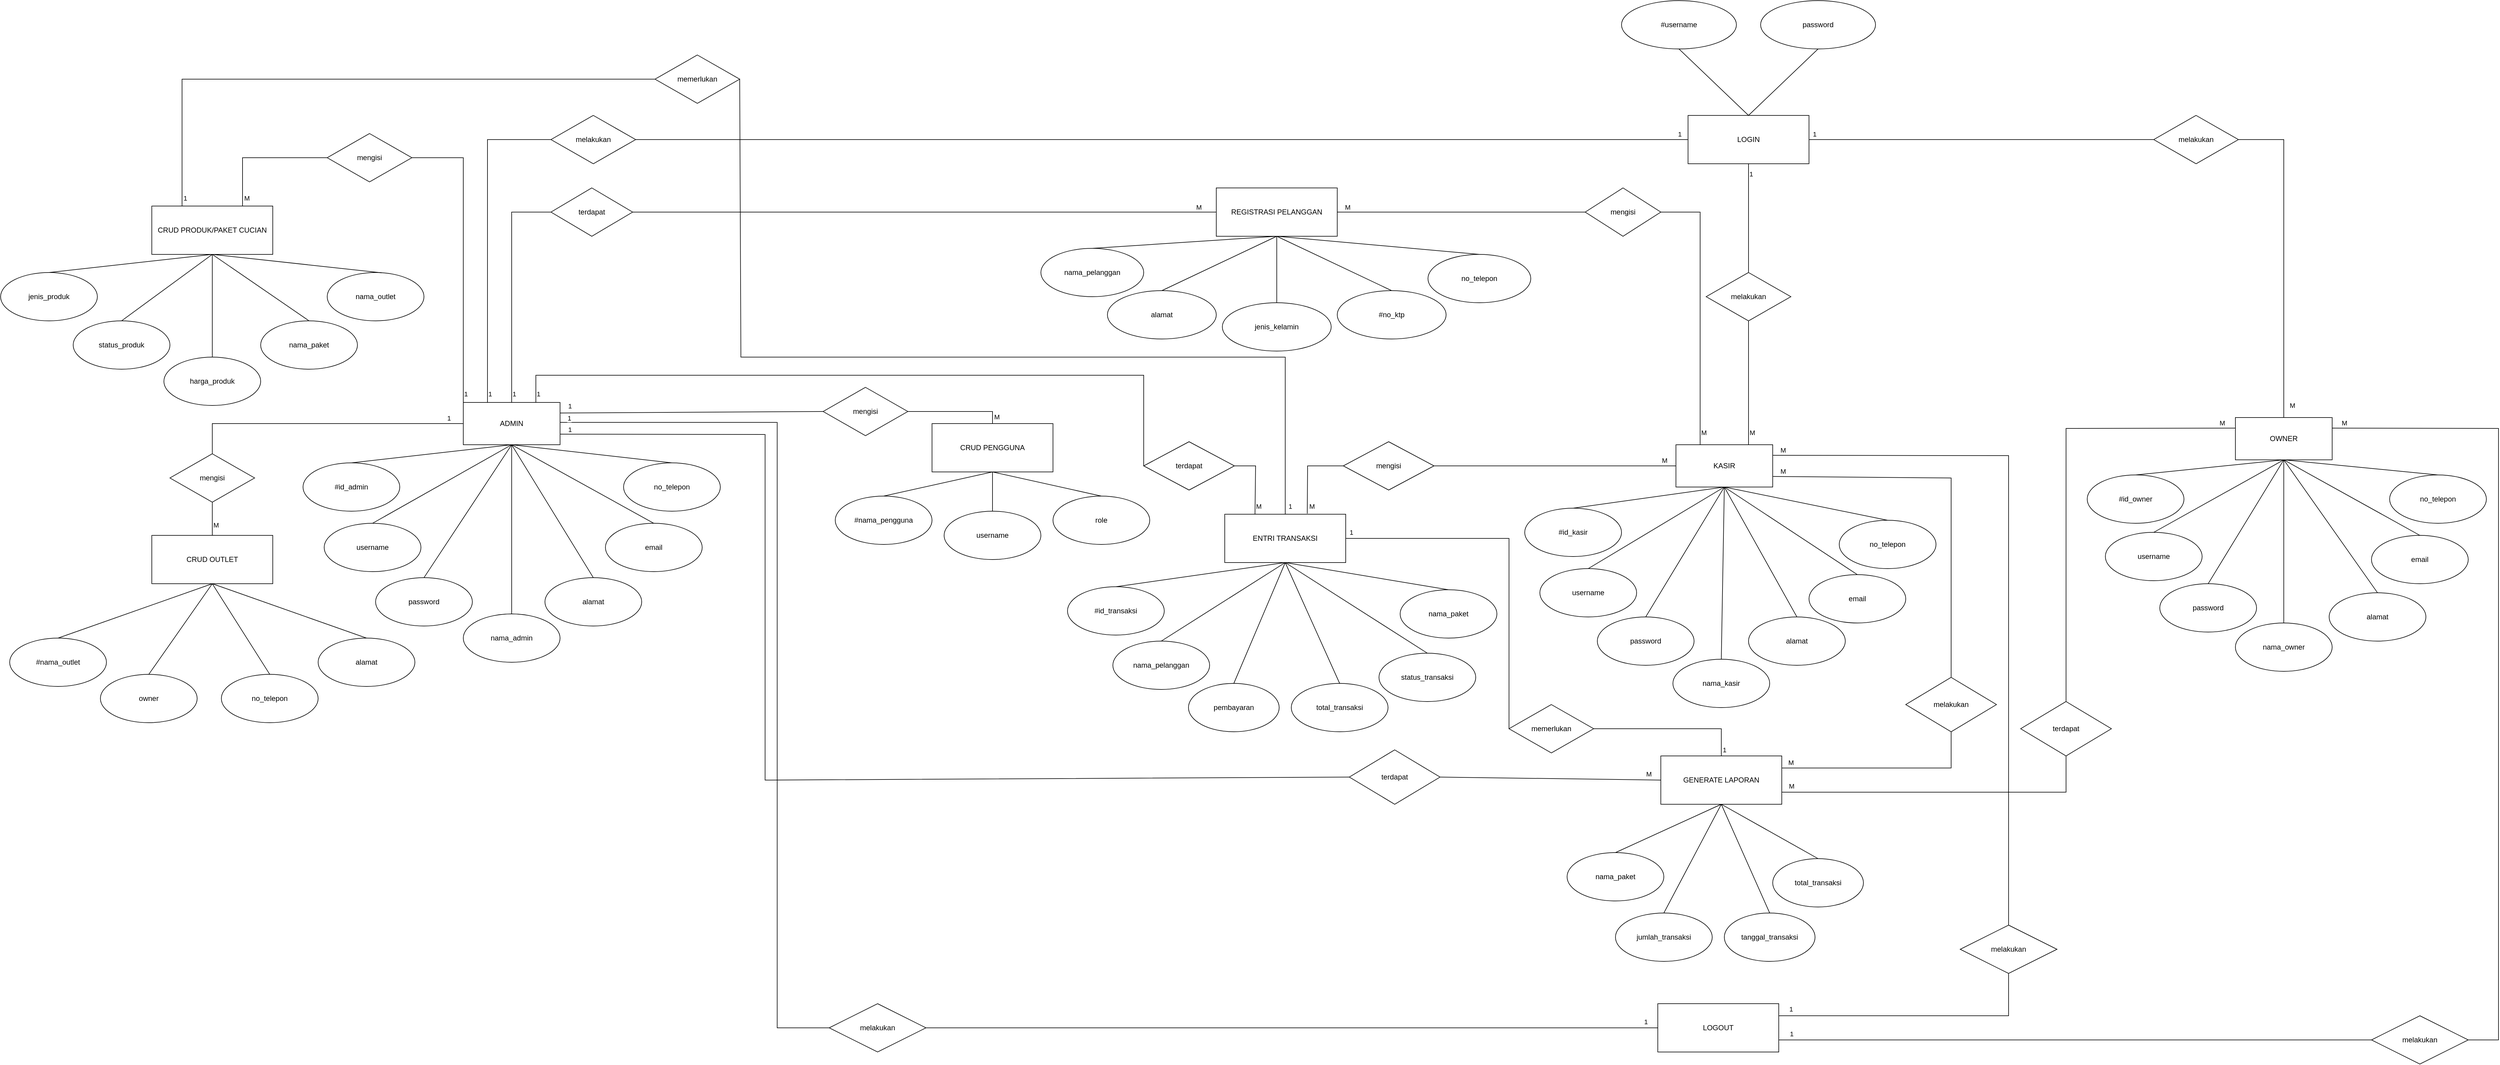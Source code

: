 <mxfile version="15.8.6" type="github">
  <diagram id="R2lEEEUBdFMjLlhIrx00" name="Page-1">
    <mxGraphModel dx="5213" dy="773" grid="1" gridSize="10" guides="1" tooltips="1" connect="1" arrows="1" fold="1" page="1" pageScale="1" pageWidth="850" pageHeight="1100" math="0" shadow="0" extFonts="Permanent Marker^https://fonts.googleapis.com/css?family=Permanent+Marker">
      <root>
        <mxCell id="0" />
        <mxCell id="1" parent="0" />
        <mxCell id="dVOeHCZodFONVVeo2tg_-1" value="LOGIN" style="rounded=0;whiteSpace=wrap;html=1;" parent="1" vertex="1">
          <mxGeometry x="2846" y="3140" width="200" height="80" as="geometry" />
        </mxCell>
        <mxCell id="dVOeHCZodFONVVeo2tg_-2" value="LOGOUT" style="rounded=0;whiteSpace=wrap;html=1;" parent="1" vertex="1">
          <mxGeometry x="2796" y="4610" width="200" height="80" as="geometry" />
        </mxCell>
        <mxCell id="dVOeHCZodFONVVeo2tg_-3" value="REGISTRASI PELANGGAN" style="rounded=0;whiteSpace=wrap;html=1;" parent="1" vertex="1">
          <mxGeometry x="2066" y="3260" width="200" height="80" as="geometry" />
        </mxCell>
        <mxCell id="dVOeHCZodFONVVeo2tg_-4" value="CRUD OUTLET" style="rounded=0;whiteSpace=wrap;html=1;" parent="1" vertex="1">
          <mxGeometry x="306" y="3835" width="200" height="80" as="geometry" />
        </mxCell>
        <mxCell id="dVOeHCZodFONVVeo2tg_-5" value="CRUD PRODUK/PAKET CUCIAN&lt;span style=&quot;color: rgba(0 , 0 , 0 , 0) ; font-family: monospace ; font-size: 0px&quot;&gt;%3CmxGraphModel%3E%3Croot%3E%3CmxCell%20id%3D%220%22%2F%3E%3CmxCell%20id%3D%221%22%20parent%3D%220%22%2F%3E%3CmxCell%20id%3D%222%22%20value%3D%22Registrasi%20Pelanggan%22%20style%3D%22rounded%3D0%3BwhiteSpace%3Dwrap%3Bhtml%3D1%3B%22%20vertex%3D%221%22%20parent%3D%221%22%3E%3CmxGeometry%20x%3D%2280%22%20y%3D%22260%22%20width%3D%22200%22%20height%3D%2280%22%20as%3D%22geometry%22%2F%3E%3C%2FmxCell%3E%3C%2Froot%3E%3C%2FmxGraphModel%3E&lt;/span&gt;" style="rounded=0;whiteSpace=wrap;html=1;" parent="1" vertex="1">
          <mxGeometry x="306" y="3290" width="200" height="80" as="geometry" />
        </mxCell>
        <mxCell id="dVOeHCZodFONVVeo2tg_-6" value="CRUD PENGGUNA&lt;span style=&quot;color: rgba(0 , 0 , 0 , 0) ; font-family: monospace ; font-size: 0px&quot;&gt;%3CmxGraphModel%3E%3Croot%3E%3CmxCell%20id%3D%220%22%2F%3E%3CmxCell%20id%3D%221%22%20parent%3D%220%22%2F%3E%3CmxCell%20id%3D%222%22%20value%3D%22Registrasi%20Pelanggan%22%20style%3D%22rounded%3D0%3BwhiteSpace%3Dwrap%3Bhtml%3D1%3B%22%20vertex%3D%221%22%20parent%3D%221%22%3E%3CmxGeometry%20x%3D%2280%22%20y%3D%22260%22%20width%3D%22200%22%20height%3D%2280%22%20as%3D%22geometry%22%2F%3E%3C%2FmxCell%3E%3C%2Froot%3E%3C%2FmxGraphModel%3E&lt;/span&gt;" style="rounded=0;whiteSpace=wrap;html=1;" parent="1" vertex="1">
          <mxGeometry x="1596" y="3650" width="200" height="80" as="geometry" />
        </mxCell>
        <mxCell id="dVOeHCZodFONVVeo2tg_-7" value="ENTRI TRANSAKSI" style="rounded=0;whiteSpace=wrap;html=1;" parent="1" vertex="1">
          <mxGeometry x="2080" y="3800" width="200" height="80" as="geometry" />
        </mxCell>
        <mxCell id="dVOeHCZodFONVVeo2tg_-8" value="GENERATE LAPORAN" style="rounded=0;whiteSpace=wrap;html=1;" parent="1" vertex="1">
          <mxGeometry x="2801" y="4200" width="200" height="80" as="geometry" />
        </mxCell>
        <mxCell id="dVOeHCZodFONVVeo2tg_-9" value="#username" style="ellipse;whiteSpace=wrap;html=1;" parent="1" vertex="1">
          <mxGeometry x="2736" y="2950" width="190" height="80" as="geometry" />
        </mxCell>
        <mxCell id="dVOeHCZodFONVVeo2tg_-10" value="password" style="ellipse;whiteSpace=wrap;html=1;" parent="1" vertex="1">
          <mxGeometry x="2966" y="2950" width="190" height="80" as="geometry" />
        </mxCell>
        <mxCell id="dVOeHCZodFONVVeo2tg_-11" value="" style="endArrow=none;html=1;rounded=0;entryX=0.5;entryY=0;entryDx=0;entryDy=0;exitX=0.5;exitY=1;exitDx=0;exitDy=0;" parent="1" source="dVOeHCZodFONVVeo2tg_-9" target="dVOeHCZodFONVVeo2tg_-1" edge="1">
          <mxGeometry width="50" height="50" relative="1" as="geometry">
            <mxPoint x="386" y="700" as="sourcePoint" />
            <mxPoint x="436" y="650" as="targetPoint" />
          </mxGeometry>
        </mxCell>
        <mxCell id="dVOeHCZodFONVVeo2tg_-13" value="" style="endArrow=none;html=1;rounded=0;entryX=0.5;entryY=0;entryDx=0;entryDy=0;exitX=0.5;exitY=1;exitDx=0;exitDy=0;" parent="1" source="dVOeHCZodFONVVeo2tg_-10" target="dVOeHCZodFONVVeo2tg_-1" edge="1">
          <mxGeometry width="50" height="50" relative="1" as="geometry">
            <mxPoint x="516" y="700" as="sourcePoint" />
            <mxPoint x="566" y="650" as="targetPoint" />
          </mxGeometry>
        </mxCell>
        <mxCell id="dVOeHCZodFONVVeo2tg_-14" value="nama_pelanggan" style="ellipse;whiteSpace=wrap;html=1;" parent="1" vertex="1">
          <mxGeometry x="1776" y="3360" width="170" height="80" as="geometry" />
        </mxCell>
        <mxCell id="dVOeHCZodFONVVeo2tg_-15" value="alamat" style="ellipse;whiteSpace=wrap;html=1;" parent="1" vertex="1">
          <mxGeometry x="1886" y="3430" width="180" height="80" as="geometry" />
        </mxCell>
        <mxCell id="dVOeHCZodFONVVeo2tg_-16" value="jenis_kelamin" style="ellipse;whiteSpace=wrap;html=1;" parent="1" vertex="1">
          <mxGeometry x="2076" y="3450" width="180" height="80" as="geometry" />
        </mxCell>
        <mxCell id="dVOeHCZodFONVVeo2tg_-17" value="#no_ktp" style="ellipse;whiteSpace=wrap;html=1;" parent="1" vertex="1">
          <mxGeometry x="2266" y="3430" width="180" height="80" as="geometry" />
        </mxCell>
        <mxCell id="dVOeHCZodFONVVeo2tg_-19" value="" style="endArrow=none;html=1;rounded=0;entryX=0.5;entryY=1;entryDx=0;entryDy=0;exitX=0.5;exitY=0;exitDx=0;exitDy=0;" parent="1" source="dVOeHCZodFONVVeo2tg_-15" target="dVOeHCZodFONVVeo2tg_-3" edge="1">
          <mxGeometry width="50" height="50" relative="1" as="geometry">
            <mxPoint x="496" y="700" as="sourcePoint" />
            <mxPoint x="546" y="650" as="targetPoint" />
          </mxGeometry>
        </mxCell>
        <mxCell id="dVOeHCZodFONVVeo2tg_-20" value="" style="endArrow=none;html=1;rounded=0;entryX=0.5;entryY=1;entryDx=0;entryDy=0;exitX=0.5;exitY=0;exitDx=0;exitDy=0;" parent="1" source="dVOeHCZodFONVVeo2tg_-16" target="dVOeHCZodFONVVeo2tg_-3" edge="1">
          <mxGeometry width="50" height="50" relative="1" as="geometry">
            <mxPoint x="496" y="700" as="sourcePoint" />
            <mxPoint x="546" y="650" as="targetPoint" />
          </mxGeometry>
        </mxCell>
        <mxCell id="dVOeHCZodFONVVeo2tg_-21" value="" style="endArrow=none;html=1;rounded=0;exitX=0.5;exitY=0;exitDx=0;exitDy=0;entryX=0.5;entryY=1;entryDx=0;entryDy=0;" parent="1" source="dVOeHCZodFONVVeo2tg_-14" target="dVOeHCZodFONVVeo2tg_-3" edge="1">
          <mxGeometry width="50" height="50" relative="1" as="geometry">
            <mxPoint x="496" y="700" as="sourcePoint" />
            <mxPoint x="2171" y="3420" as="targetPoint" />
          </mxGeometry>
        </mxCell>
        <mxCell id="dVOeHCZodFONVVeo2tg_-22" value="" style="endArrow=none;html=1;rounded=0;entryX=0.5;entryY=1;entryDx=0;entryDy=0;exitX=0.5;exitY=0;exitDx=0;exitDy=0;" parent="1" source="dVOeHCZodFONVVeo2tg_-17" target="dVOeHCZodFONVVeo2tg_-3" edge="1">
          <mxGeometry width="50" height="50" relative="1" as="geometry">
            <mxPoint x="496" y="700" as="sourcePoint" />
            <mxPoint x="546" y="650" as="targetPoint" />
          </mxGeometry>
        </mxCell>
        <mxCell id="dVOeHCZodFONVVeo2tg_-23" value="#nama_outlet" style="ellipse;whiteSpace=wrap;html=1;" parent="1" vertex="1">
          <mxGeometry x="71" y="4005" width="160" height="80" as="geometry" />
        </mxCell>
        <mxCell id="dVOeHCZodFONVVeo2tg_-24" value="owner" style="ellipse;whiteSpace=wrap;html=1;" parent="1" vertex="1">
          <mxGeometry x="221" y="4065" width="160" height="80" as="geometry" />
        </mxCell>
        <mxCell id="dVOeHCZodFONVVeo2tg_-25" value="no_telepon" style="ellipse;whiteSpace=wrap;html=1;" parent="1" vertex="1">
          <mxGeometry x="421" y="4065" width="160" height="80" as="geometry" />
        </mxCell>
        <mxCell id="dVOeHCZodFONVVeo2tg_-26" value="alamat" style="ellipse;whiteSpace=wrap;html=1;" parent="1" vertex="1">
          <mxGeometry x="581" y="4005" width="160" height="80" as="geometry" />
        </mxCell>
        <mxCell id="dVOeHCZodFONVVeo2tg_-27" value="" style="endArrow=none;html=1;rounded=0;exitX=0.5;exitY=0;exitDx=0;exitDy=0;entryX=0.5;entryY=1;entryDx=0;entryDy=0;" parent="1" source="dVOeHCZodFONVVeo2tg_-24" target="dVOeHCZodFONVVeo2tg_-4" edge="1">
          <mxGeometry width="50" height="50" relative="1" as="geometry">
            <mxPoint x="306" y="690" as="sourcePoint" />
            <mxPoint x="356" y="640" as="targetPoint" />
          </mxGeometry>
        </mxCell>
        <mxCell id="dVOeHCZodFONVVeo2tg_-28" value="" style="endArrow=none;html=1;rounded=0;entryX=0.5;entryY=1;entryDx=0;entryDy=0;exitX=0.5;exitY=0;exitDx=0;exitDy=0;" parent="1" source="dVOeHCZodFONVVeo2tg_-25" target="dVOeHCZodFONVVeo2tg_-4" edge="1">
          <mxGeometry width="50" height="50" relative="1" as="geometry">
            <mxPoint x="346" y="810" as="sourcePoint" />
            <mxPoint x="396" y="760" as="targetPoint" />
          </mxGeometry>
        </mxCell>
        <mxCell id="dVOeHCZodFONVVeo2tg_-29" value="" style="endArrow=none;html=1;rounded=0;entryX=0.5;entryY=1;entryDx=0;entryDy=0;exitX=0.5;exitY=0;exitDx=0;exitDy=0;" parent="1" source="dVOeHCZodFONVVeo2tg_-23" target="dVOeHCZodFONVVeo2tg_-4" edge="1">
          <mxGeometry width="50" height="50" relative="1" as="geometry">
            <mxPoint x="346" y="570" as="sourcePoint" />
            <mxPoint x="396" y="520" as="targetPoint" />
          </mxGeometry>
        </mxCell>
        <mxCell id="dVOeHCZodFONVVeo2tg_-30" value="" style="endArrow=none;html=1;rounded=0;entryX=0.5;entryY=1;entryDx=0;entryDy=0;exitX=0.5;exitY=0;exitDx=0;exitDy=0;" parent="1" source="dVOeHCZodFONVVeo2tg_-26" target="dVOeHCZodFONVVeo2tg_-4" edge="1">
          <mxGeometry width="50" height="50" relative="1" as="geometry">
            <mxPoint x="346" y="570" as="sourcePoint" />
            <mxPoint x="396" y="520" as="targetPoint" />
          </mxGeometry>
        </mxCell>
        <mxCell id="dVOeHCZodFONVVeo2tg_-31" value="jenis_produk" style="ellipse;whiteSpace=wrap;html=1;" parent="1" vertex="1">
          <mxGeometry x="56" y="3400" width="160" height="80" as="geometry" />
        </mxCell>
        <mxCell id="dVOeHCZodFONVVeo2tg_-32" value="status_produk" style="ellipse;whiteSpace=wrap;html=1;" parent="1" vertex="1">
          <mxGeometry x="176" y="3480" width="160" height="80" as="geometry" />
        </mxCell>
        <mxCell id="dVOeHCZodFONVVeo2tg_-33" value="harga_produk" style="ellipse;whiteSpace=wrap;html=1;" parent="1" vertex="1">
          <mxGeometry x="326" y="3540" width="160" height="80" as="geometry" />
        </mxCell>
        <mxCell id="dVOeHCZodFONVVeo2tg_-34" value="nama_paket" style="ellipse;whiteSpace=wrap;html=1;" parent="1" vertex="1">
          <mxGeometry x="486" y="3480" width="160" height="80" as="geometry" />
        </mxCell>
        <mxCell id="dVOeHCZodFONVVeo2tg_-35" value="nama_outlet" style="ellipse;whiteSpace=wrap;html=1;" parent="1" vertex="1">
          <mxGeometry x="596" y="3400" width="160" height="80" as="geometry" />
        </mxCell>
        <mxCell id="dVOeHCZodFONVVeo2tg_-36" value="" style="endArrow=none;html=1;rounded=0;entryX=0.5;entryY=1;entryDx=0;entryDy=0;exitX=0.5;exitY=0;exitDx=0;exitDy=0;" parent="1" source="dVOeHCZodFONVVeo2tg_-31" target="dVOeHCZodFONVVeo2tg_-5" edge="1">
          <mxGeometry width="50" height="50" relative="1" as="geometry">
            <mxPoint x="476" y="870" as="sourcePoint" />
            <mxPoint x="526" y="820" as="targetPoint" />
          </mxGeometry>
        </mxCell>
        <mxCell id="dVOeHCZodFONVVeo2tg_-37" value="" style="endArrow=none;html=1;rounded=0;entryX=0.5;entryY=1;entryDx=0;entryDy=0;exitX=0.564;exitY=0.006;exitDx=0;exitDy=0;exitPerimeter=0;" parent="1" source="dVOeHCZodFONVVeo2tg_-35" target="dVOeHCZodFONVVeo2tg_-5" edge="1">
          <mxGeometry width="50" height="50" relative="1" as="geometry">
            <mxPoint x="476" y="870" as="sourcePoint" />
            <mxPoint x="526" y="820" as="targetPoint" />
          </mxGeometry>
        </mxCell>
        <mxCell id="dVOeHCZodFONVVeo2tg_-38" value="" style="endArrow=none;html=1;rounded=0;entryX=0.5;entryY=1;entryDx=0;entryDy=0;exitX=0.5;exitY=0;exitDx=0;exitDy=0;" parent="1" source="dVOeHCZodFONVVeo2tg_-32" target="dVOeHCZodFONVVeo2tg_-5" edge="1">
          <mxGeometry width="50" height="50" relative="1" as="geometry">
            <mxPoint x="476" y="870" as="sourcePoint" />
            <mxPoint x="526" y="820" as="targetPoint" />
          </mxGeometry>
        </mxCell>
        <mxCell id="dVOeHCZodFONVVeo2tg_-39" value="" style="endArrow=none;html=1;rounded=0;entryX=0.5;entryY=1;entryDx=0;entryDy=0;exitX=0.5;exitY=0;exitDx=0;exitDy=0;" parent="1" source="dVOeHCZodFONVVeo2tg_-33" target="dVOeHCZodFONVVeo2tg_-5" edge="1">
          <mxGeometry width="50" height="50" relative="1" as="geometry">
            <mxPoint x="476" y="870" as="sourcePoint" />
            <mxPoint x="526" y="820" as="targetPoint" />
          </mxGeometry>
        </mxCell>
        <mxCell id="dVOeHCZodFONVVeo2tg_-40" value="" style="endArrow=none;html=1;rounded=0;entryX=0.5;entryY=1;entryDx=0;entryDy=0;exitX=0.5;exitY=0;exitDx=0;exitDy=0;" parent="1" source="dVOeHCZodFONVVeo2tg_-34" target="dVOeHCZodFONVVeo2tg_-5" edge="1">
          <mxGeometry width="50" height="50" relative="1" as="geometry">
            <mxPoint x="476" y="870" as="sourcePoint" />
            <mxPoint x="526" y="820" as="targetPoint" />
          </mxGeometry>
        </mxCell>
        <mxCell id="dVOeHCZodFONVVeo2tg_-41" value="#nama_pengguna" style="ellipse;whiteSpace=wrap;html=1;" parent="1" vertex="1">
          <mxGeometry x="1436" y="3770" width="160" height="80" as="geometry" />
        </mxCell>
        <mxCell id="dVOeHCZodFONVVeo2tg_-42" value="username" style="ellipse;whiteSpace=wrap;html=1;" parent="1" vertex="1">
          <mxGeometry x="1616" y="3795" width="160" height="80" as="geometry" />
        </mxCell>
        <mxCell id="dVOeHCZodFONVVeo2tg_-43" value="role" style="ellipse;whiteSpace=wrap;html=1;" parent="1" vertex="1">
          <mxGeometry x="1796" y="3770" width="160" height="80" as="geometry" />
        </mxCell>
        <mxCell id="dVOeHCZodFONVVeo2tg_-44" value="" style="endArrow=none;html=1;rounded=0;entryX=0.5;entryY=1;entryDx=0;entryDy=0;exitX=0.5;exitY=0;exitDx=0;exitDy=0;" parent="1" source="dVOeHCZodFONVVeo2tg_-41" target="dVOeHCZodFONVVeo2tg_-6" edge="1">
          <mxGeometry width="50" height="50" relative="1" as="geometry">
            <mxPoint x="876" y="580" as="sourcePoint" />
            <mxPoint x="926" y="530" as="targetPoint" />
          </mxGeometry>
        </mxCell>
        <mxCell id="dVOeHCZodFONVVeo2tg_-45" value="" style="endArrow=none;html=1;rounded=0;entryX=0.5;entryY=1;entryDx=0;entryDy=0;exitX=0.5;exitY=0;exitDx=0;exitDy=0;" parent="1" source="dVOeHCZodFONVVeo2tg_-42" target="dVOeHCZodFONVVeo2tg_-6" edge="1">
          <mxGeometry width="50" height="50" relative="1" as="geometry">
            <mxPoint x="876" y="580" as="sourcePoint" />
            <mxPoint x="926" y="530" as="targetPoint" />
          </mxGeometry>
        </mxCell>
        <mxCell id="dVOeHCZodFONVVeo2tg_-46" value="" style="endArrow=none;html=1;rounded=0;exitX=0.5;exitY=0;exitDx=0;exitDy=0;entryX=0.5;entryY=1;entryDx=0;entryDy=0;" parent="1" source="dVOeHCZodFONVVeo2tg_-43" target="dVOeHCZodFONVVeo2tg_-6" edge="1">
          <mxGeometry width="50" height="50" relative="1" as="geometry">
            <mxPoint x="826" y="620" as="sourcePoint" />
            <mxPoint x="816" y="550" as="targetPoint" />
          </mxGeometry>
        </mxCell>
        <mxCell id="dVOeHCZodFONVVeo2tg_-48" value="#id_transaksi" style="ellipse;whiteSpace=wrap;html=1;" parent="1" vertex="1">
          <mxGeometry x="1820" y="3920" width="160" height="80" as="geometry" />
        </mxCell>
        <mxCell id="dVOeHCZodFONVVeo2tg_-49" value="nama_pelanggan" style="ellipse;whiteSpace=wrap;html=1;" parent="1" vertex="1">
          <mxGeometry x="1895" y="4010" width="160" height="80" as="geometry" />
        </mxCell>
        <mxCell id="dVOeHCZodFONVVeo2tg_-50" value="pembayaran" style="ellipse;whiteSpace=wrap;html=1;" parent="1" vertex="1">
          <mxGeometry x="2020" y="4080" width="150" height="80" as="geometry" />
        </mxCell>
        <mxCell id="dVOeHCZodFONVVeo2tg_-51" value="total_transaksi" style="ellipse;whiteSpace=wrap;html=1;" parent="1" vertex="1">
          <mxGeometry x="2190" y="4080" width="160" height="80" as="geometry" />
        </mxCell>
        <mxCell id="dVOeHCZodFONVVeo2tg_-52" value="status_transaksi" style="ellipse;whiteSpace=wrap;html=1;" parent="1" vertex="1">
          <mxGeometry x="2335" y="4030" width="160" height="80" as="geometry" />
        </mxCell>
        <mxCell id="dVOeHCZodFONVVeo2tg_-54" value="nama_paket" style="ellipse;whiteSpace=wrap;html=1;" parent="1" vertex="1">
          <mxGeometry x="2370" y="3925" width="160" height="80" as="geometry" />
        </mxCell>
        <mxCell id="dVOeHCZodFONVVeo2tg_-55" value="" style="endArrow=none;html=1;rounded=0;entryX=0.5;entryY=1;entryDx=0;entryDy=0;exitX=0.5;exitY=0;exitDx=0;exitDy=0;" parent="1" source="dVOeHCZodFONVVeo2tg_-48" target="dVOeHCZodFONVVeo2tg_-7" edge="1">
          <mxGeometry width="50" height="50" relative="1" as="geometry">
            <mxPoint x="1146" y="660" as="sourcePoint" />
            <mxPoint x="1196" y="610" as="targetPoint" />
          </mxGeometry>
        </mxCell>
        <mxCell id="dVOeHCZodFONVVeo2tg_-56" value="" style="endArrow=none;html=1;rounded=0;entryX=0.5;entryY=1;entryDx=0;entryDy=0;exitX=0.5;exitY=0;exitDx=0;exitDy=0;" parent="1" source="dVOeHCZodFONVVeo2tg_-54" target="dVOeHCZodFONVVeo2tg_-7" edge="1">
          <mxGeometry width="50" height="50" relative="1" as="geometry">
            <mxPoint x="1066" y="650" as="sourcePoint" />
            <mxPoint x="1116" y="600" as="targetPoint" />
          </mxGeometry>
        </mxCell>
        <mxCell id="dVOeHCZodFONVVeo2tg_-57" value="" style="endArrow=none;html=1;rounded=0;entryX=0.5;entryY=1;entryDx=0;entryDy=0;exitX=0.5;exitY=0;exitDx=0;exitDy=0;" parent="1" source="dVOeHCZodFONVVeo2tg_-49" target="dVOeHCZodFONVVeo2tg_-7" edge="1">
          <mxGeometry width="50" height="50" relative="1" as="geometry">
            <mxPoint x="1146" y="660" as="sourcePoint" />
            <mxPoint x="1196" y="610" as="targetPoint" />
          </mxGeometry>
        </mxCell>
        <mxCell id="dVOeHCZodFONVVeo2tg_-60" value="" style="endArrow=none;html=1;rounded=0;exitX=0.5;exitY=0;exitDx=0;exitDy=0;entryX=0.5;entryY=1;entryDx=0;entryDy=0;" parent="1" source="dVOeHCZodFONVVeo2tg_-50" target="dVOeHCZodFONVVeo2tg_-7" edge="1">
          <mxGeometry width="50" height="50" relative="1" as="geometry">
            <mxPoint x="1146" y="660" as="sourcePoint" />
            <mxPoint x="1036" y="550" as="targetPoint" />
          </mxGeometry>
        </mxCell>
        <mxCell id="dVOeHCZodFONVVeo2tg_-61" value="" style="endArrow=none;html=1;rounded=0;entryX=0.5;entryY=1;entryDx=0;entryDy=0;exitX=0.5;exitY=0;exitDx=0;exitDy=0;" parent="1" source="dVOeHCZodFONVVeo2tg_-51" target="dVOeHCZodFONVVeo2tg_-7" edge="1">
          <mxGeometry width="50" height="50" relative="1" as="geometry">
            <mxPoint x="1146" y="660" as="sourcePoint" />
            <mxPoint x="1196" y="610" as="targetPoint" />
          </mxGeometry>
        </mxCell>
        <mxCell id="dVOeHCZodFONVVeo2tg_-62" value="" style="endArrow=none;html=1;rounded=0;exitX=0.5;exitY=0;exitDx=0;exitDy=0;entryX=0.5;entryY=1;entryDx=0;entryDy=0;" parent="1" source="dVOeHCZodFONVVeo2tg_-52" target="dVOeHCZodFONVVeo2tg_-7" edge="1">
          <mxGeometry width="50" height="50" relative="1" as="geometry">
            <mxPoint x="1146" y="660" as="sourcePoint" />
            <mxPoint x="1106" y="550" as="targetPoint" />
          </mxGeometry>
        </mxCell>
        <mxCell id="dVOeHCZodFONVVeo2tg_-63" value="nama_paket" style="ellipse;whiteSpace=wrap;html=1;" parent="1" vertex="1">
          <mxGeometry x="2646" y="4360" width="160" height="80" as="geometry" />
        </mxCell>
        <mxCell id="dVOeHCZodFONVVeo2tg_-64" value="jumlah_transaksi" style="ellipse;whiteSpace=wrap;html=1;" parent="1" vertex="1">
          <mxGeometry x="2726" y="4460" width="160" height="80" as="geometry" />
        </mxCell>
        <mxCell id="aEyc14tu9C3hR04fVkb9-16" value="tanggal_transaksi" style="ellipse;whiteSpace=wrap;html=1;" parent="1" vertex="1">
          <mxGeometry x="2906" y="4460" width="150" height="80" as="geometry" />
        </mxCell>
        <mxCell id="aEyc14tu9C3hR04fVkb9-17" value="total_transaksi" style="ellipse;whiteSpace=wrap;html=1;" parent="1" vertex="1">
          <mxGeometry x="2986" y="4370" width="150" height="80" as="geometry" />
        </mxCell>
        <mxCell id="aEyc14tu9C3hR04fVkb9-18" value="" style="endArrow=none;html=1;rounded=0;exitX=0.5;exitY=1;exitDx=0;exitDy=0;entryX=0.5;entryY=0;entryDx=0;entryDy=0;" parent="1" source="dVOeHCZodFONVVeo2tg_-8" target="aEyc14tu9C3hR04fVkb9-16" edge="1">
          <mxGeometry width="50" height="50" relative="1" as="geometry">
            <mxPoint x="4636" y="380" as="sourcePoint" />
            <mxPoint x="4686" y="330" as="targetPoint" />
          </mxGeometry>
        </mxCell>
        <mxCell id="aEyc14tu9C3hR04fVkb9-19" value="" style="endArrow=none;html=1;rounded=0;entryX=0.5;entryY=1;entryDx=0;entryDy=0;exitX=0.5;exitY=0;exitDx=0;exitDy=0;" parent="1" source="dVOeHCZodFONVVeo2tg_-64" target="dVOeHCZodFONVVeo2tg_-8" edge="1">
          <mxGeometry width="50" height="50" relative="1" as="geometry">
            <mxPoint x="4636" y="380" as="sourcePoint" />
            <mxPoint x="4686" y="330" as="targetPoint" />
          </mxGeometry>
        </mxCell>
        <mxCell id="aEyc14tu9C3hR04fVkb9-20" value="" style="endArrow=none;html=1;rounded=0;entryX=0.5;entryY=1;entryDx=0;entryDy=0;exitX=0.5;exitY=0;exitDx=0;exitDy=0;" parent="1" source="aEyc14tu9C3hR04fVkb9-17" target="dVOeHCZodFONVVeo2tg_-8" edge="1">
          <mxGeometry width="50" height="50" relative="1" as="geometry">
            <mxPoint x="4636" y="380" as="sourcePoint" />
            <mxPoint x="4686" y="330" as="targetPoint" />
          </mxGeometry>
        </mxCell>
        <mxCell id="aEyc14tu9C3hR04fVkb9-21" value="" style="endArrow=none;html=1;rounded=0;entryX=0.5;entryY=1;entryDx=0;entryDy=0;exitX=0.5;exitY=0;exitDx=0;exitDy=0;" parent="1" source="dVOeHCZodFONVVeo2tg_-63" target="dVOeHCZodFONVVeo2tg_-8" edge="1">
          <mxGeometry width="50" height="50" relative="1" as="geometry">
            <mxPoint x="4636" y="380" as="sourcePoint" />
            <mxPoint x="4686" y="330" as="targetPoint" />
          </mxGeometry>
        </mxCell>
        <mxCell id="aEyc14tu9C3hR04fVkb9-22" value="ADMIN" style="rounded=0;whiteSpace=wrap;html=1;" parent="1" vertex="1">
          <mxGeometry x="821" y="3615" width="160" height="70" as="geometry" />
        </mxCell>
        <mxCell id="aEyc14tu9C3hR04fVkb9-25" value="no_telepon" style="ellipse;whiteSpace=wrap;html=1;" parent="1" vertex="1">
          <mxGeometry x="1086" y="3715" width="160" height="80" as="geometry" />
        </mxCell>
        <mxCell id="aEyc14tu9C3hR04fVkb9-26" value="email" style="ellipse;whiteSpace=wrap;html=1;" parent="1" vertex="1">
          <mxGeometry x="1056" y="3815" width="160" height="80" as="geometry" />
        </mxCell>
        <mxCell id="aEyc14tu9C3hR04fVkb9-27" value="alamat" style="ellipse;whiteSpace=wrap;html=1;" parent="1" vertex="1">
          <mxGeometry x="956" y="3905" width="160" height="80" as="geometry" />
        </mxCell>
        <mxCell id="aEyc14tu9C3hR04fVkb9-28" value="nama_admin" style="ellipse;whiteSpace=wrap;html=1;" parent="1" vertex="1">
          <mxGeometry x="821" y="3965" width="160" height="80" as="geometry" />
        </mxCell>
        <mxCell id="aEyc14tu9C3hR04fVkb9-29" value="password" style="ellipse;whiteSpace=wrap;html=1;" parent="1" vertex="1">
          <mxGeometry x="676" y="3905" width="160" height="80" as="geometry" />
        </mxCell>
        <mxCell id="aEyc14tu9C3hR04fVkb9-30" value="username" style="ellipse;whiteSpace=wrap;html=1;" parent="1" vertex="1">
          <mxGeometry x="591" y="3815" width="160" height="80" as="geometry" />
        </mxCell>
        <mxCell id="aEyc14tu9C3hR04fVkb9-31" value="#id_admin" style="ellipse;whiteSpace=wrap;html=1;" parent="1" vertex="1">
          <mxGeometry x="556" y="3715" width="160" height="80" as="geometry" />
        </mxCell>
        <mxCell id="aEyc14tu9C3hR04fVkb9-34" value="" style="endArrow=none;html=1;rounded=0;entryX=0.5;entryY=1;entryDx=0;entryDy=0;exitX=0.5;exitY=0;exitDx=0;exitDy=0;" parent="1" source="aEyc14tu9C3hR04fVkb9-31" target="aEyc14tu9C3hR04fVkb9-22" edge="1">
          <mxGeometry width="50" height="50" relative="1" as="geometry">
            <mxPoint x="1696" y="440" as="sourcePoint" />
            <mxPoint x="1746" y="390" as="targetPoint" />
          </mxGeometry>
        </mxCell>
        <mxCell id="aEyc14tu9C3hR04fVkb9-35" value="" style="endArrow=none;html=1;rounded=0;exitX=0.5;exitY=0;exitDx=0;exitDy=0;entryX=0.5;entryY=1;entryDx=0;entryDy=0;" parent="1" source="aEyc14tu9C3hR04fVkb9-25" target="aEyc14tu9C3hR04fVkb9-22" edge="1">
          <mxGeometry width="50" height="50" relative="1" as="geometry">
            <mxPoint x="1696" y="440" as="sourcePoint" />
            <mxPoint x="1926" y="310" as="targetPoint" />
          </mxGeometry>
        </mxCell>
        <mxCell id="aEyc14tu9C3hR04fVkb9-36" value="" style="endArrow=none;html=1;rounded=0;entryX=0.5;entryY=1;entryDx=0;entryDy=0;exitX=0.5;exitY=0;exitDx=0;exitDy=0;" parent="1" source="aEyc14tu9C3hR04fVkb9-27" target="aEyc14tu9C3hR04fVkb9-22" edge="1">
          <mxGeometry width="50" height="50" relative="1" as="geometry">
            <mxPoint x="1696" y="440" as="sourcePoint" />
            <mxPoint x="1746" y="390" as="targetPoint" />
          </mxGeometry>
        </mxCell>
        <mxCell id="aEyc14tu9C3hR04fVkb9-37" value="" style="endArrow=none;html=1;rounded=0;exitX=0.5;exitY=0;exitDx=0;exitDy=0;entryX=0.5;entryY=1;entryDx=0;entryDy=0;" parent="1" source="aEyc14tu9C3hR04fVkb9-29" target="aEyc14tu9C3hR04fVkb9-22" edge="1">
          <mxGeometry width="50" height="50" relative="1" as="geometry">
            <mxPoint x="1696" y="440" as="sourcePoint" />
            <mxPoint x="1736" y="3750" as="targetPoint" />
          </mxGeometry>
        </mxCell>
        <mxCell id="aEyc14tu9C3hR04fVkb9-38" value="" style="endArrow=none;html=1;rounded=0;entryX=0.5;entryY=1;entryDx=0;entryDy=0;exitX=0.5;exitY=0;exitDx=0;exitDy=0;" parent="1" source="aEyc14tu9C3hR04fVkb9-28" target="aEyc14tu9C3hR04fVkb9-22" edge="1">
          <mxGeometry width="50" height="50" relative="1" as="geometry">
            <mxPoint x="1696" y="440" as="sourcePoint" />
            <mxPoint x="1746" y="390" as="targetPoint" />
          </mxGeometry>
        </mxCell>
        <mxCell id="aEyc14tu9C3hR04fVkb9-39" value="" style="endArrow=none;html=1;rounded=0;entryX=0.5;entryY=1;entryDx=0;entryDy=0;exitX=0.5;exitY=0;exitDx=0;exitDy=0;" parent="1" source="aEyc14tu9C3hR04fVkb9-30" target="aEyc14tu9C3hR04fVkb9-22" edge="1">
          <mxGeometry width="50" height="50" relative="1" as="geometry">
            <mxPoint x="1696" y="440" as="sourcePoint" />
            <mxPoint x="1646" y="420" as="targetPoint" />
          </mxGeometry>
        </mxCell>
        <mxCell id="aEyc14tu9C3hR04fVkb9-40" value="" style="endArrow=none;html=1;rounded=0;entryX=0.5;entryY=1;entryDx=0;entryDy=0;exitX=0.5;exitY=0;exitDx=0;exitDy=0;" parent="1" source="aEyc14tu9C3hR04fVkb9-26" target="aEyc14tu9C3hR04fVkb9-22" edge="1">
          <mxGeometry width="50" height="50" relative="1" as="geometry">
            <mxPoint x="1696" y="440" as="sourcePoint" />
            <mxPoint x="1746" y="390" as="targetPoint" />
          </mxGeometry>
        </mxCell>
        <mxCell id="aEyc14tu9C3hR04fVkb9-65" value="KASIR" style="rounded=0;whiteSpace=wrap;html=1;" parent="1" vertex="1">
          <mxGeometry x="2826" y="3685" width="160" height="70" as="geometry" />
        </mxCell>
        <mxCell id="aEyc14tu9C3hR04fVkb9-66" value="no_telepon" style="ellipse;whiteSpace=wrap;html=1;" parent="1" vertex="1">
          <mxGeometry x="3096" y="3810" width="160" height="80" as="geometry" />
        </mxCell>
        <mxCell id="aEyc14tu9C3hR04fVkb9-67" value="email" style="ellipse;whiteSpace=wrap;html=1;" parent="1" vertex="1">
          <mxGeometry x="3046" y="3900" width="160" height="80" as="geometry" />
        </mxCell>
        <mxCell id="aEyc14tu9C3hR04fVkb9-68" value="alamat" style="ellipse;whiteSpace=wrap;html=1;" parent="1" vertex="1">
          <mxGeometry x="2946" y="3970" width="160" height="80" as="geometry" />
        </mxCell>
        <mxCell id="aEyc14tu9C3hR04fVkb9-69" value="nama_kasir" style="ellipse;whiteSpace=wrap;html=1;" parent="1" vertex="1">
          <mxGeometry x="2821" y="4040" width="160" height="80" as="geometry" />
        </mxCell>
        <mxCell id="aEyc14tu9C3hR04fVkb9-70" value="password" style="ellipse;whiteSpace=wrap;html=1;" parent="1" vertex="1">
          <mxGeometry x="2696" y="3970" width="160" height="80" as="geometry" />
        </mxCell>
        <mxCell id="aEyc14tu9C3hR04fVkb9-71" value="username" style="ellipse;whiteSpace=wrap;html=1;" parent="1" vertex="1">
          <mxGeometry x="2601" y="3890" width="160" height="80" as="geometry" />
        </mxCell>
        <mxCell id="aEyc14tu9C3hR04fVkb9-72" value="#id_kasir" style="ellipse;whiteSpace=wrap;html=1;" parent="1" vertex="1">
          <mxGeometry x="2576" y="3790" width="160" height="80" as="geometry" />
        </mxCell>
        <mxCell id="aEyc14tu9C3hR04fVkb9-73" value="" style="endArrow=none;html=1;rounded=0;entryX=0.5;entryY=1;entryDx=0;entryDy=0;exitX=0.5;exitY=0;exitDx=0;exitDy=0;" parent="1" source="aEyc14tu9C3hR04fVkb9-72" target="aEyc14tu9C3hR04fVkb9-65" edge="1">
          <mxGeometry width="50" height="50" relative="1" as="geometry">
            <mxPoint x="2576" y="595" as="sourcePoint" />
            <mxPoint x="2626" y="545" as="targetPoint" />
          </mxGeometry>
        </mxCell>
        <mxCell id="aEyc14tu9C3hR04fVkb9-74" value="" style="endArrow=none;html=1;rounded=0;exitX=0.5;exitY=0;exitDx=0;exitDy=0;entryX=0.5;entryY=1;entryDx=0;entryDy=0;" parent="1" source="aEyc14tu9C3hR04fVkb9-66" target="aEyc14tu9C3hR04fVkb9-65" edge="1">
          <mxGeometry width="50" height="50" relative="1" as="geometry">
            <mxPoint x="2576" y="595" as="sourcePoint" />
            <mxPoint x="2806" y="465" as="targetPoint" />
          </mxGeometry>
        </mxCell>
        <mxCell id="aEyc14tu9C3hR04fVkb9-75" value="" style="endArrow=none;html=1;rounded=0;entryX=0.5;entryY=1;entryDx=0;entryDy=0;exitX=0.5;exitY=0;exitDx=0;exitDy=0;" parent="1" source="aEyc14tu9C3hR04fVkb9-68" target="aEyc14tu9C3hR04fVkb9-65" edge="1">
          <mxGeometry width="50" height="50" relative="1" as="geometry">
            <mxPoint x="2576" y="595" as="sourcePoint" />
            <mxPoint x="2626" y="545" as="targetPoint" />
          </mxGeometry>
        </mxCell>
        <mxCell id="aEyc14tu9C3hR04fVkb9-76" value="" style="endArrow=none;html=1;rounded=0;entryX=0.5;entryY=1;entryDx=0;entryDy=0;exitX=0.5;exitY=0;exitDx=0;exitDy=0;" parent="1" source="aEyc14tu9C3hR04fVkb9-70" target="aEyc14tu9C3hR04fVkb9-65" edge="1">
          <mxGeometry width="50" height="50" relative="1" as="geometry">
            <mxPoint x="2576" y="595" as="sourcePoint" />
            <mxPoint x="2626" y="545" as="targetPoint" />
          </mxGeometry>
        </mxCell>
        <mxCell id="aEyc14tu9C3hR04fVkb9-77" value="" style="endArrow=none;html=1;rounded=0;entryX=0.5;entryY=1;entryDx=0;entryDy=0;exitX=0.5;exitY=0;exitDx=0;exitDy=0;" parent="1" source="aEyc14tu9C3hR04fVkb9-69" target="aEyc14tu9C3hR04fVkb9-65" edge="1">
          <mxGeometry width="50" height="50" relative="1" as="geometry">
            <mxPoint x="2576" y="595" as="sourcePoint" />
            <mxPoint x="2626" y="545" as="targetPoint" />
          </mxGeometry>
        </mxCell>
        <mxCell id="aEyc14tu9C3hR04fVkb9-78" value="" style="endArrow=none;html=1;rounded=0;entryX=0.5;entryY=1;entryDx=0;entryDy=0;exitX=0.5;exitY=0;exitDx=0;exitDy=0;" parent="1" source="aEyc14tu9C3hR04fVkb9-71" target="aEyc14tu9C3hR04fVkb9-65" edge="1">
          <mxGeometry width="50" height="50" relative="1" as="geometry">
            <mxPoint x="2576" y="595" as="sourcePoint" />
            <mxPoint x="2526" y="575" as="targetPoint" />
          </mxGeometry>
        </mxCell>
        <mxCell id="aEyc14tu9C3hR04fVkb9-79" value="" style="endArrow=none;html=1;rounded=0;entryX=0.5;entryY=1;entryDx=0;entryDy=0;exitX=0.5;exitY=0;exitDx=0;exitDy=0;" parent="1" source="aEyc14tu9C3hR04fVkb9-67" target="aEyc14tu9C3hR04fVkb9-65" edge="1">
          <mxGeometry width="50" height="50" relative="1" as="geometry">
            <mxPoint x="2576" y="595" as="sourcePoint" />
            <mxPoint x="2626" y="545" as="targetPoint" />
          </mxGeometry>
        </mxCell>
        <mxCell id="aEyc14tu9C3hR04fVkb9-80" value="OWNER" style="rounded=0;whiteSpace=wrap;html=1;" parent="1" vertex="1">
          <mxGeometry x="3751" y="3640" width="160" height="70" as="geometry" />
        </mxCell>
        <mxCell id="aEyc14tu9C3hR04fVkb9-81" value="no_telepon" style="ellipse;whiteSpace=wrap;html=1;" parent="1" vertex="1">
          <mxGeometry x="4006" y="3735" width="160" height="80" as="geometry" />
        </mxCell>
        <mxCell id="aEyc14tu9C3hR04fVkb9-82" value="email" style="ellipse;whiteSpace=wrap;html=1;" parent="1" vertex="1">
          <mxGeometry x="3976" y="3835" width="160" height="80" as="geometry" />
        </mxCell>
        <mxCell id="aEyc14tu9C3hR04fVkb9-83" value="alamat" style="ellipse;whiteSpace=wrap;html=1;" parent="1" vertex="1">
          <mxGeometry x="3906" y="3930" width="160" height="80" as="geometry" />
        </mxCell>
        <mxCell id="aEyc14tu9C3hR04fVkb9-84" value="nama_owner" style="ellipse;whiteSpace=wrap;html=1;" parent="1" vertex="1">
          <mxGeometry x="3751" y="3980" width="160" height="80" as="geometry" />
        </mxCell>
        <mxCell id="aEyc14tu9C3hR04fVkb9-85" value="password" style="ellipse;whiteSpace=wrap;html=1;" parent="1" vertex="1">
          <mxGeometry x="3626" y="3915" width="160" height="80" as="geometry" />
        </mxCell>
        <mxCell id="aEyc14tu9C3hR04fVkb9-86" value="username" style="ellipse;whiteSpace=wrap;html=1;" parent="1" vertex="1">
          <mxGeometry x="3536" y="3830" width="160" height="80" as="geometry" />
        </mxCell>
        <mxCell id="aEyc14tu9C3hR04fVkb9-87" value="#id_owner" style="ellipse;whiteSpace=wrap;html=1;" parent="1" vertex="1">
          <mxGeometry x="3506" y="3735" width="160" height="80" as="geometry" />
        </mxCell>
        <mxCell id="aEyc14tu9C3hR04fVkb9-88" value="" style="endArrow=none;html=1;rounded=0;entryX=0.5;entryY=1;entryDx=0;entryDy=0;exitX=0.5;exitY=0;exitDx=0;exitDy=0;" parent="1" source="aEyc14tu9C3hR04fVkb9-87" target="aEyc14tu9C3hR04fVkb9-80" edge="1">
          <mxGeometry width="50" height="50" relative="1" as="geometry">
            <mxPoint x="1706" y="1040" as="sourcePoint" />
            <mxPoint x="1756" y="990" as="targetPoint" />
          </mxGeometry>
        </mxCell>
        <mxCell id="aEyc14tu9C3hR04fVkb9-89" value="" style="endArrow=none;html=1;rounded=0;exitX=0.5;exitY=0;exitDx=0;exitDy=0;entryX=0.5;entryY=1;entryDx=0;entryDy=0;" parent="1" source="aEyc14tu9C3hR04fVkb9-81" target="aEyc14tu9C3hR04fVkb9-80" edge="1">
          <mxGeometry width="50" height="50" relative="1" as="geometry">
            <mxPoint x="1706" y="1040" as="sourcePoint" />
            <mxPoint x="1936" y="910" as="targetPoint" />
          </mxGeometry>
        </mxCell>
        <mxCell id="aEyc14tu9C3hR04fVkb9-90" value="" style="endArrow=none;html=1;rounded=0;entryX=0.5;entryY=1;entryDx=0;entryDy=0;exitX=0.5;exitY=0;exitDx=0;exitDy=0;" parent="1" source="aEyc14tu9C3hR04fVkb9-83" target="aEyc14tu9C3hR04fVkb9-80" edge="1">
          <mxGeometry width="50" height="50" relative="1" as="geometry">
            <mxPoint x="1706" y="1040" as="sourcePoint" />
            <mxPoint x="1756" y="990" as="targetPoint" />
          </mxGeometry>
        </mxCell>
        <mxCell id="aEyc14tu9C3hR04fVkb9-91" value="" style="endArrow=none;html=1;rounded=0;entryX=0.5;entryY=1;entryDx=0;entryDy=0;exitX=0.5;exitY=0;exitDx=0;exitDy=0;" parent="1" source="aEyc14tu9C3hR04fVkb9-85" target="aEyc14tu9C3hR04fVkb9-80" edge="1">
          <mxGeometry width="50" height="50" relative="1" as="geometry">
            <mxPoint x="1706" y="1040" as="sourcePoint" />
            <mxPoint x="1756" y="990" as="targetPoint" />
          </mxGeometry>
        </mxCell>
        <mxCell id="aEyc14tu9C3hR04fVkb9-92" value="" style="endArrow=none;html=1;rounded=0;entryX=0.5;entryY=1;entryDx=0;entryDy=0;exitX=0.5;exitY=0;exitDx=0;exitDy=0;" parent="1" source="aEyc14tu9C3hR04fVkb9-84" target="aEyc14tu9C3hR04fVkb9-80" edge="1">
          <mxGeometry width="50" height="50" relative="1" as="geometry">
            <mxPoint x="1706" y="1040" as="sourcePoint" />
            <mxPoint x="1756" y="990" as="targetPoint" />
          </mxGeometry>
        </mxCell>
        <mxCell id="aEyc14tu9C3hR04fVkb9-93" value="" style="endArrow=none;html=1;rounded=0;entryX=0.5;entryY=1;entryDx=0;entryDy=0;exitX=0.5;exitY=0;exitDx=0;exitDy=0;" parent="1" source="aEyc14tu9C3hR04fVkb9-86" target="aEyc14tu9C3hR04fVkb9-80" edge="1">
          <mxGeometry width="50" height="50" relative="1" as="geometry">
            <mxPoint x="1706" y="1040" as="sourcePoint" />
            <mxPoint x="1656" y="1020" as="targetPoint" />
          </mxGeometry>
        </mxCell>
        <mxCell id="aEyc14tu9C3hR04fVkb9-94" value="" style="endArrow=none;html=1;rounded=0;entryX=0.5;entryY=1;entryDx=0;entryDy=0;exitX=0.5;exitY=0;exitDx=0;exitDy=0;" parent="1" source="aEyc14tu9C3hR04fVkb9-82" target="aEyc14tu9C3hR04fVkb9-80" edge="1">
          <mxGeometry width="50" height="50" relative="1" as="geometry">
            <mxPoint x="1706" y="1040" as="sourcePoint" />
            <mxPoint x="1756" y="990" as="targetPoint" />
          </mxGeometry>
        </mxCell>
        <mxCell id="aEyc14tu9C3hR04fVkb9-116" style="edgeStyle=orthogonalEdgeStyle;rounded=0;orthogonalLoop=1;jettySize=auto;html=1;exitX=0.5;exitY=1;exitDx=0;exitDy=0;" parent="1" source="aEyc14tu9C3hR04fVkb9-69" target="aEyc14tu9C3hR04fVkb9-69" edge="1">
          <mxGeometry relative="1" as="geometry" />
        </mxCell>
        <mxCell id="aEyc14tu9C3hR04fVkb9-118" style="edgeStyle=orthogonalEdgeStyle;rounded=0;orthogonalLoop=1;jettySize=auto;html=1;exitX=0.5;exitY=1;exitDx=0;exitDy=0;" parent="1" source="aEyc14tu9C3hR04fVkb9-84" target="aEyc14tu9C3hR04fVkb9-84" edge="1">
          <mxGeometry relative="1" as="geometry" />
        </mxCell>
        <mxCell id="aEyc14tu9C3hR04fVkb9-119" style="edgeStyle=orthogonalEdgeStyle;rounded=0;orthogonalLoop=1;jettySize=auto;html=1;exitX=0.5;exitY=1;exitDx=0;exitDy=0;" parent="1" source="aEyc14tu9C3hR04fVkb9-28" target="aEyc14tu9C3hR04fVkb9-28" edge="1">
          <mxGeometry relative="1" as="geometry" />
        </mxCell>
        <mxCell id="aEyc14tu9C3hR04fVkb9-120" style="edgeStyle=orthogonalEdgeStyle;rounded=0;orthogonalLoop=1;jettySize=auto;html=1;exitX=0.5;exitY=1;exitDx=0;exitDy=0;" parent="1" source="aEyc14tu9C3hR04fVkb9-71" target="aEyc14tu9C3hR04fVkb9-71" edge="1">
          <mxGeometry relative="1" as="geometry" />
        </mxCell>
        <mxCell id="aEyc14tu9C3hR04fVkb9-173" value="terdapat" style="rhombus;whiteSpace=wrap;html=1;" parent="1" vertex="1">
          <mxGeometry x="966" y="3260" width="135" height="80" as="geometry" />
        </mxCell>
        <mxCell id="aEyc14tu9C3hR04fVkb9-174" value="" style="endArrow=none;html=1;rounded=0;exitX=0.5;exitY=0;exitDx=0;exitDy=0;entryX=0;entryY=0.5;entryDx=0;entryDy=0;" parent="1" source="aEyc14tu9C3hR04fVkb9-22" target="aEyc14tu9C3hR04fVkb9-173" edge="1">
          <mxGeometry width="50" height="50" relative="1" as="geometry">
            <mxPoint x="1876" y="3680" as="sourcePoint" />
            <mxPoint x="1168.5" y="3360" as="targetPoint" />
            <Array as="points">
              <mxPoint x="901" y="3300" />
            </Array>
          </mxGeometry>
        </mxCell>
        <mxCell id="aEyc14tu9C3hR04fVkb9-264" value="1" style="edgeLabel;html=1;align=center;verticalAlign=middle;resizable=0;points=[];" parent="aEyc14tu9C3hR04fVkb9-174" vertex="1" connectable="0">
          <mxGeometry x="-0.931" y="-1" relative="1" as="geometry">
            <mxPoint x="3" y="-1" as="offset" />
          </mxGeometry>
        </mxCell>
        <mxCell id="aEyc14tu9C3hR04fVkb9-175" value="" style="endArrow=none;html=1;rounded=0;exitX=1;exitY=0.5;exitDx=0;exitDy=0;entryX=0;entryY=0.5;entryDx=0;entryDy=0;" parent="1" source="aEyc14tu9C3hR04fVkb9-173" target="dVOeHCZodFONVVeo2tg_-3" edge="1">
          <mxGeometry width="50" height="50" relative="1" as="geometry">
            <mxPoint x="2056" y="3680" as="sourcePoint" />
            <mxPoint x="2106" y="3630" as="targetPoint" />
          </mxGeometry>
        </mxCell>
        <mxCell id="aEyc14tu9C3hR04fVkb9-265" value="M" style="edgeLabel;html=1;align=center;verticalAlign=middle;resizable=0;points=[];" parent="aEyc14tu9C3hR04fVkb9-175" vertex="1" connectable="0">
          <mxGeometry x="0.936" y="-1" relative="1" as="geometry">
            <mxPoint x="2" y="-9" as="offset" />
          </mxGeometry>
        </mxCell>
        <mxCell id="aEyc14tu9C3hR04fVkb9-176" value="" style="endArrow=none;html=1;rounded=0;exitX=0.25;exitY=0;exitDx=0;exitDy=0;entryX=1;entryY=0.5;entryDx=0;entryDy=0;" parent="1" source="aEyc14tu9C3hR04fVkb9-65" target="aEyc14tu9C3hR04fVkb9-177" edge="1">
          <mxGeometry width="50" height="50" relative="1" as="geometry">
            <mxPoint x="2056" y="3680" as="sourcePoint" />
            <mxPoint x="2106" y="3630" as="targetPoint" />
            <Array as="points">
              <mxPoint x="2866" y="3300" />
            </Array>
          </mxGeometry>
        </mxCell>
        <mxCell id="aEyc14tu9C3hR04fVkb9-266" value="M" style="edgeLabel;html=1;align=center;verticalAlign=middle;resizable=0;points=[];" parent="aEyc14tu9C3hR04fVkb9-176" vertex="1" connectable="0">
          <mxGeometry x="-0.893" y="-1" relative="1" as="geometry">
            <mxPoint x="5" y="4" as="offset" />
          </mxGeometry>
        </mxCell>
        <mxCell id="aEyc14tu9C3hR04fVkb9-177" value="mengisi" style="rhombus;whiteSpace=wrap;html=1;" parent="1" vertex="1">
          <mxGeometry x="2676" y="3260" width="125" height="80" as="geometry" />
        </mxCell>
        <mxCell id="aEyc14tu9C3hR04fVkb9-178" value="" style="endArrow=none;html=1;rounded=0;entryX=0;entryY=0.5;entryDx=0;entryDy=0;exitX=1;exitY=0.5;exitDx=0;exitDy=0;" parent="1" source="dVOeHCZodFONVVeo2tg_-3" target="aEyc14tu9C3hR04fVkb9-177" edge="1">
          <mxGeometry width="50" height="50" relative="1" as="geometry">
            <mxPoint x="2056" y="3680" as="sourcePoint" />
            <mxPoint x="2106" y="3630" as="targetPoint" />
          </mxGeometry>
        </mxCell>
        <mxCell id="aEyc14tu9C3hR04fVkb9-267" value="M" style="edgeLabel;html=1;align=center;verticalAlign=middle;resizable=0;points=[];" parent="aEyc14tu9C3hR04fVkb9-178" vertex="1" connectable="0">
          <mxGeometry x="-0.919" y="1" relative="1" as="geometry">
            <mxPoint y="-7" as="offset" />
          </mxGeometry>
        </mxCell>
        <mxCell id="aEyc14tu9C3hR04fVkb9-185" value="terdapat" style="rhombus;whiteSpace=wrap;html=1;" parent="1" vertex="1">
          <mxGeometry x="1946" y="3680" width="150" height="80" as="geometry" />
        </mxCell>
        <mxCell id="aEyc14tu9C3hR04fVkb9-186" value="" style="endArrow=none;html=1;rounded=0;exitX=1;exitY=0.5;exitDx=0;exitDy=0;entryX=0.25;entryY=0;entryDx=0;entryDy=0;" parent="1" source="aEyc14tu9C3hR04fVkb9-185" target="dVOeHCZodFONVVeo2tg_-7" edge="1">
          <mxGeometry width="50" height="50" relative="1" as="geometry">
            <mxPoint x="2256" y="3720" as="sourcePoint" />
            <mxPoint x="2306" y="3670" as="targetPoint" />
            <Array as="points">
              <mxPoint x="2131" y="3720" />
            </Array>
          </mxGeometry>
        </mxCell>
        <mxCell id="aEyc14tu9C3hR04fVkb9-277" value="M" style="edgeLabel;html=1;align=center;verticalAlign=middle;resizable=0;points=[];" parent="aEyc14tu9C3hR04fVkb9-186" vertex="1" connectable="0">
          <mxGeometry x="0.772" relative="1" as="geometry">
            <mxPoint x="6" as="offset" />
          </mxGeometry>
        </mxCell>
        <mxCell id="aEyc14tu9C3hR04fVkb9-188" value="mengisi" style="rhombus;whiteSpace=wrap;html=1;" parent="1" vertex="1">
          <mxGeometry x="2276" y="3680" width="150" height="80" as="geometry" />
        </mxCell>
        <mxCell id="aEyc14tu9C3hR04fVkb9-189" value="" style="endArrow=none;html=1;rounded=0;entryX=0;entryY=0.5;entryDx=0;entryDy=0;exitX=1;exitY=0.5;exitDx=0;exitDy=0;" parent="1" source="aEyc14tu9C3hR04fVkb9-188" target="aEyc14tu9C3hR04fVkb9-65" edge="1">
          <mxGeometry width="50" height="50" relative="1" as="geometry">
            <mxPoint x="2286" y="3720" as="sourcePoint" />
            <mxPoint x="2336" y="3670" as="targetPoint" />
            <Array as="points" />
          </mxGeometry>
        </mxCell>
        <mxCell id="aEyc14tu9C3hR04fVkb9-278" value="M" style="edgeLabel;html=1;align=center;verticalAlign=middle;resizable=0;points=[];" parent="aEyc14tu9C3hR04fVkb9-189" vertex="1" connectable="0">
          <mxGeometry x="0.845" y="-2" relative="1" as="geometry">
            <mxPoint x="12" y="-11" as="offset" />
          </mxGeometry>
        </mxCell>
        <mxCell id="aEyc14tu9C3hR04fVkb9-190" value="" style="endArrow=none;html=1;rounded=0;entryX=0;entryY=0.5;entryDx=0;entryDy=0;exitX=0.682;exitY=-0.014;exitDx=0;exitDy=0;exitPerimeter=0;" parent="1" source="dVOeHCZodFONVVeo2tg_-7" target="aEyc14tu9C3hR04fVkb9-188" edge="1">
          <mxGeometry width="50" height="50" relative="1" as="geometry">
            <mxPoint x="2106" y="3720" as="sourcePoint" />
            <mxPoint x="2156" y="3670" as="targetPoint" />
            <Array as="points">
              <mxPoint x="2217" y="3720" />
            </Array>
          </mxGeometry>
        </mxCell>
        <mxCell id="aEyc14tu9C3hR04fVkb9-279" value="M" style="edgeLabel;html=1;align=center;verticalAlign=middle;resizable=0;points=[];" parent="aEyc14tu9C3hR04fVkb9-190" vertex="1" connectable="0">
          <mxGeometry x="-0.756" y="-4" relative="1" as="geometry">
            <mxPoint x="3" y="5" as="offset" />
          </mxGeometry>
        </mxCell>
        <mxCell id="aEyc14tu9C3hR04fVkb9-192" value="" style="endArrow=none;html=1;rounded=0;exitX=0.25;exitY=0;exitDx=0;exitDy=0;entryX=0;entryY=0.5;entryDx=0;entryDy=0;" parent="1" source="aEyc14tu9C3hR04fVkb9-22" target="aEyc14tu9C3hR04fVkb9-196" edge="1">
          <mxGeometry width="50" height="50" relative="1" as="geometry">
            <mxPoint x="1416" y="3660" as="sourcePoint" />
            <mxPoint x="1151" y="3250" as="targetPoint" />
            <Array as="points">
              <mxPoint x="861" y="3580" />
              <mxPoint x="861" y="3180" />
            </Array>
          </mxGeometry>
        </mxCell>
        <mxCell id="aEyc14tu9C3hR04fVkb9-254" value="1" style="edgeLabel;html=1;align=center;verticalAlign=middle;resizable=0;points=[];" parent="aEyc14tu9C3hR04fVkb9-192" vertex="1" connectable="0">
          <mxGeometry x="-0.945" relative="1" as="geometry">
            <mxPoint x="4" y="1" as="offset" />
          </mxGeometry>
        </mxCell>
        <mxCell id="aEyc14tu9C3hR04fVkb9-193" value="" style="endArrow=none;html=1;rounded=0;entryX=0.5;entryY=1;entryDx=0;entryDy=0;exitX=0.5;exitY=0;exitDx=0;exitDy=0;" parent="1" source="aEyc14tu9C3hR04fVkb9-194" target="dVOeHCZodFONVVeo2tg_-1" edge="1">
          <mxGeometry width="50" height="50" relative="1" as="geometry">
            <mxPoint x="2966" y="3490" as="sourcePoint" />
            <mxPoint x="2676" y="3510" as="targetPoint" />
          </mxGeometry>
        </mxCell>
        <mxCell id="aEyc14tu9C3hR04fVkb9-252" value="1" style="edgeLabel;html=1;align=center;verticalAlign=middle;resizable=0;points=[];" parent="aEyc14tu9C3hR04fVkb9-193" vertex="1" connectable="0">
          <mxGeometry x="0.817" y="1" relative="1" as="geometry">
            <mxPoint x="5" as="offset" />
          </mxGeometry>
        </mxCell>
        <mxCell id="aEyc14tu9C3hR04fVkb9-194" value="melakukan" style="rhombus;whiteSpace=wrap;html=1;" parent="1" vertex="1">
          <mxGeometry x="2876" y="3400" width="140" height="80" as="geometry" />
        </mxCell>
        <mxCell id="aEyc14tu9C3hR04fVkb9-195" value="" style="endArrow=none;html=1;rounded=0;entryX=0.5;entryY=1;entryDx=0;entryDy=0;exitX=0.75;exitY=0;exitDx=0;exitDy=0;" parent="1" source="aEyc14tu9C3hR04fVkb9-65" target="aEyc14tu9C3hR04fVkb9-194" edge="1">
          <mxGeometry width="50" height="50" relative="1" as="geometry">
            <mxPoint x="2786" y="3550" as="sourcePoint" />
            <mxPoint x="2836" y="3500" as="targetPoint" />
          </mxGeometry>
        </mxCell>
        <mxCell id="aEyc14tu9C3hR04fVkb9-251" value="M" style="edgeLabel;html=1;align=center;verticalAlign=middle;resizable=0;points=[];" parent="aEyc14tu9C3hR04fVkb9-195" vertex="1" connectable="0">
          <mxGeometry x="-0.265" y="1" relative="1" as="geometry">
            <mxPoint x="7" y="55" as="offset" />
          </mxGeometry>
        </mxCell>
        <mxCell id="aEyc14tu9C3hR04fVkb9-196" value="melakukan" style="rhombus;whiteSpace=wrap;html=1;" parent="1" vertex="1">
          <mxGeometry x="966" y="3140" width="140" height="80" as="geometry" />
        </mxCell>
        <mxCell id="aEyc14tu9C3hR04fVkb9-197" value="" style="endArrow=none;html=1;rounded=0;exitX=1;exitY=0.5;exitDx=0;exitDy=0;entryX=0;entryY=0.5;entryDx=0;entryDy=0;" parent="1" source="aEyc14tu9C3hR04fVkb9-196" target="dVOeHCZodFONVVeo2tg_-1" edge="1">
          <mxGeometry width="50" height="50" relative="1" as="geometry">
            <mxPoint x="2766" y="3220" as="sourcePoint" />
            <mxPoint x="2816" y="3170" as="targetPoint" />
          </mxGeometry>
        </mxCell>
        <mxCell id="aEyc14tu9C3hR04fVkb9-255" value="1" style="edgeLabel;html=1;align=center;verticalAlign=middle;resizable=0;points=[];" parent="aEyc14tu9C3hR04fVkb9-197" vertex="1" connectable="0">
          <mxGeometry x="0.981" y="-1" relative="1" as="geometry">
            <mxPoint x="2" y="-10" as="offset" />
          </mxGeometry>
        </mxCell>
        <mxCell id="aEyc14tu9C3hR04fVkb9-198" value="melakukan" style="rhombus;whiteSpace=wrap;html=1;" parent="1" vertex="1">
          <mxGeometry x="3616" y="3140" width="140" height="80" as="geometry" />
        </mxCell>
        <mxCell id="aEyc14tu9C3hR04fVkb9-199" value="" style="endArrow=none;html=1;rounded=0;entryX=0;entryY=0.5;entryDx=0;entryDy=0;exitX=1;exitY=0.5;exitDx=0;exitDy=0;" parent="1" source="dVOeHCZodFONVVeo2tg_-1" target="aEyc14tu9C3hR04fVkb9-198" edge="1">
          <mxGeometry width="50" height="50" relative="1" as="geometry">
            <mxPoint x="3066" y="3210" as="sourcePoint" />
            <mxPoint x="3126" y="3160" as="targetPoint" />
          </mxGeometry>
        </mxCell>
        <mxCell id="aEyc14tu9C3hR04fVkb9-257" value="1" style="edgeLabel;html=1;align=center;verticalAlign=middle;resizable=0;points=[];" parent="aEyc14tu9C3hR04fVkb9-199" vertex="1" connectable="0">
          <mxGeometry x="-0.936" y="1" relative="1" as="geometry">
            <mxPoint x="-9" y="-8" as="offset" />
          </mxGeometry>
        </mxCell>
        <mxCell id="aEyc14tu9C3hR04fVkb9-200" value="" style="endArrow=none;html=1;rounded=0;exitX=1;exitY=0.5;exitDx=0;exitDy=0;entryX=0.5;entryY=0;entryDx=0;entryDy=0;" parent="1" source="aEyc14tu9C3hR04fVkb9-198" target="aEyc14tu9C3hR04fVkb9-80" edge="1">
          <mxGeometry width="50" height="50" relative="1" as="geometry">
            <mxPoint x="3106" y="3250" as="sourcePoint" />
            <mxPoint x="3696" y="3590" as="targetPoint" />
            <Array as="points">
              <mxPoint x="3831" y="3180" />
            </Array>
          </mxGeometry>
        </mxCell>
        <mxCell id="aEyc14tu9C3hR04fVkb9-256" value="M" style="edgeLabel;html=1;align=center;verticalAlign=middle;resizable=0;points=[];" parent="aEyc14tu9C3hR04fVkb9-200" vertex="1" connectable="0">
          <mxGeometry x="0.926" relative="1" as="geometry">
            <mxPoint x="14" as="offset" />
          </mxGeometry>
        </mxCell>
        <mxCell id="aEyc14tu9C3hR04fVkb9-205" value="no_telepon" style="ellipse;whiteSpace=wrap;html=1;" parent="1" vertex="1">
          <mxGeometry x="2416" y="3370" width="170" height="80" as="geometry" />
        </mxCell>
        <mxCell id="aEyc14tu9C3hR04fVkb9-206" value="" style="endArrow=none;html=1;rounded=0;entryX=0.5;entryY=1;entryDx=0;entryDy=0;exitX=0.5;exitY=0;exitDx=0;exitDy=0;" parent="1" source="aEyc14tu9C3hR04fVkb9-205" target="dVOeHCZodFONVVeo2tg_-3" edge="1">
          <mxGeometry width="50" height="50" relative="1" as="geometry">
            <mxPoint x="2346" y="3500" as="sourcePoint" />
            <mxPoint x="2396" y="3450" as="targetPoint" />
          </mxGeometry>
        </mxCell>
        <mxCell id="aEyc14tu9C3hR04fVkb9-207" value="" style="endArrow=none;html=1;rounded=0;entryX=0;entryY=0.5;entryDx=0;entryDy=0;exitX=0.5;exitY=0;exitDx=0;exitDy=0;" parent="1" source="aEyc14tu9C3hR04fVkb9-208" target="aEyc14tu9C3hR04fVkb9-22" edge="1">
          <mxGeometry width="50" height="50" relative="1" as="geometry">
            <mxPoint x="586" y="3700" as="sourcePoint" />
            <mxPoint x="996" y="3890" as="targetPoint" />
            <Array as="points">
              <mxPoint x="406" y="3650" />
              <mxPoint x="586" y="3650" />
            </Array>
          </mxGeometry>
        </mxCell>
        <mxCell id="aEyc14tu9C3hR04fVkb9-268" value="1" style="edgeLabel;html=1;align=center;verticalAlign=middle;resizable=0;points=[];" parent="aEyc14tu9C3hR04fVkb9-207" vertex="1" connectable="0">
          <mxGeometry x="0.852" y="1" relative="1" as="geometry">
            <mxPoint x="10" y="-8" as="offset" />
          </mxGeometry>
        </mxCell>
        <mxCell id="aEyc14tu9C3hR04fVkb9-208" value="mengisi" style="rhombus;whiteSpace=wrap;html=1;" parent="1" vertex="1">
          <mxGeometry x="336" y="3700" width="140" height="80" as="geometry" />
        </mxCell>
        <mxCell id="aEyc14tu9C3hR04fVkb9-210" value="" style="endArrow=none;html=1;rounded=0;entryX=0.5;entryY=1;entryDx=0;entryDy=0;exitX=0.5;exitY=0;exitDx=0;exitDy=0;" parent="1" source="dVOeHCZodFONVVeo2tg_-4" target="aEyc14tu9C3hR04fVkb9-208" edge="1">
          <mxGeometry width="50" height="50" relative="1" as="geometry">
            <mxPoint x="726" y="4000" as="sourcePoint" />
            <mxPoint x="776" y="3950" as="targetPoint" />
          </mxGeometry>
        </mxCell>
        <mxCell id="aEyc14tu9C3hR04fVkb9-269" value="M" style="edgeLabel;html=1;align=center;verticalAlign=middle;resizable=0;points=[];" parent="aEyc14tu9C3hR04fVkb9-210" vertex="1" connectable="0">
          <mxGeometry x="-0.382" y="4" relative="1" as="geometry">
            <mxPoint x="10" as="offset" />
          </mxGeometry>
        </mxCell>
        <mxCell id="aEyc14tu9C3hR04fVkb9-213" value="mengisi" style="rhombus;whiteSpace=wrap;html=1;" parent="1" vertex="1">
          <mxGeometry x="1416" y="3590" width="140" height="80" as="geometry" />
        </mxCell>
        <mxCell id="aEyc14tu9C3hR04fVkb9-214" value="" style="endArrow=none;html=1;rounded=0;exitX=1;exitY=0.25;exitDx=0;exitDy=0;entryX=0;entryY=0.5;entryDx=0;entryDy=0;" parent="1" source="aEyc14tu9C3hR04fVkb9-22" target="aEyc14tu9C3hR04fVkb9-213" edge="1">
          <mxGeometry width="50" height="50" relative="1" as="geometry">
            <mxPoint x="1316" y="3910" as="sourcePoint" />
            <mxPoint x="1166" y="3650" as="targetPoint" />
          </mxGeometry>
        </mxCell>
        <mxCell id="aEyc14tu9C3hR04fVkb9-272" value="1" style="edgeLabel;html=1;align=center;verticalAlign=middle;resizable=0;points=[];" parent="aEyc14tu9C3hR04fVkb9-214" vertex="1" connectable="0">
          <mxGeometry x="-0.927" relative="1" as="geometry">
            <mxPoint y="-12" as="offset" />
          </mxGeometry>
        </mxCell>
        <mxCell id="aEyc14tu9C3hR04fVkb9-215" value="" style="endArrow=none;html=1;rounded=0;entryX=1;entryY=0.5;entryDx=0;entryDy=0;exitX=0.5;exitY=0;exitDx=0;exitDy=0;" parent="1" source="dVOeHCZodFONVVeo2tg_-6" target="aEyc14tu9C3hR04fVkb9-213" edge="1">
          <mxGeometry width="50" height="50" relative="1" as="geometry">
            <mxPoint x="1666" y="3650" as="sourcePoint" />
            <mxPoint x="1546" y="3860" as="targetPoint" />
            <Array as="points">
              <mxPoint x="1696" y="3630" />
            </Array>
          </mxGeometry>
        </mxCell>
        <mxCell id="aEyc14tu9C3hR04fVkb9-275" value="M" style="edgeLabel;html=1;align=center;verticalAlign=middle;resizable=0;points=[];" parent="aEyc14tu9C3hR04fVkb9-215" vertex="1" connectable="0">
          <mxGeometry x="-0.693" y="-1" relative="1" as="geometry">
            <mxPoint x="11" y="10" as="offset" />
          </mxGeometry>
        </mxCell>
        <mxCell id="aEyc14tu9C3hR04fVkb9-217" value="mengisi" style="rhombus;whiteSpace=wrap;html=1;" parent="1" vertex="1">
          <mxGeometry x="596" y="3170" width="140" height="80" as="geometry" />
        </mxCell>
        <mxCell id="aEyc14tu9C3hR04fVkb9-218" value="" style="endArrow=none;html=1;rounded=0;exitX=0;exitY=0;exitDx=0;exitDy=0;entryX=1;entryY=0.5;entryDx=0;entryDy=0;" parent="1" source="aEyc14tu9C3hR04fVkb9-22" target="aEyc14tu9C3hR04fVkb9-217" edge="1">
          <mxGeometry width="50" height="50" relative="1" as="geometry">
            <mxPoint x="966" y="3390" as="sourcePoint" />
            <mxPoint x="1001" y="3210" as="targetPoint" />
            <Array as="points">
              <mxPoint x="821" y="3210" />
            </Array>
          </mxGeometry>
        </mxCell>
        <mxCell id="aEyc14tu9C3hR04fVkb9-270" value="1" style="edgeLabel;html=1;align=center;verticalAlign=middle;resizable=0;points=[];" parent="aEyc14tu9C3hR04fVkb9-218" vertex="1" connectable="0">
          <mxGeometry x="-0.953" y="-1" relative="1" as="geometry">
            <mxPoint x="3" y="-3" as="offset" />
          </mxGeometry>
        </mxCell>
        <mxCell id="aEyc14tu9C3hR04fVkb9-219" value="" style="endArrow=none;html=1;rounded=0;entryX=0;entryY=0.5;entryDx=0;entryDy=0;exitX=0.75;exitY=0;exitDx=0;exitDy=0;" parent="1" source="dVOeHCZodFONVVeo2tg_-5" target="aEyc14tu9C3hR04fVkb9-217" edge="1">
          <mxGeometry width="50" height="50" relative="1" as="geometry">
            <mxPoint x="966" y="3390" as="sourcePoint" />
            <mxPoint x="1016" y="3340" as="targetPoint" />
            <Array as="points">
              <mxPoint x="456" y="3210" />
            </Array>
          </mxGeometry>
        </mxCell>
        <mxCell id="aEyc14tu9C3hR04fVkb9-271" value="M" style="edgeLabel;html=1;align=center;verticalAlign=middle;resizable=0;points=[];" parent="aEyc14tu9C3hR04fVkb9-219" vertex="1" connectable="0">
          <mxGeometry x="-0.883" y="-3" relative="1" as="geometry">
            <mxPoint x="4" as="offset" />
          </mxGeometry>
        </mxCell>
        <mxCell id="aEyc14tu9C3hR04fVkb9-220" value="terdapat" style="rhombus;whiteSpace=wrap;html=1;" parent="1" vertex="1">
          <mxGeometry x="3396" y="4110" width="150" height="90" as="geometry" />
        </mxCell>
        <mxCell id="aEyc14tu9C3hR04fVkb9-221" value="" style="endArrow=none;html=1;rounded=0;entryX=0;entryY=0.25;entryDx=0;entryDy=0;exitX=0.5;exitY=0;exitDx=0;exitDy=0;" parent="1" source="aEyc14tu9C3hR04fVkb9-220" target="aEyc14tu9C3hR04fVkb9-80" edge="1">
          <mxGeometry width="50" height="50" relative="1" as="geometry">
            <mxPoint x="2816" y="4110" as="sourcePoint" />
            <mxPoint x="2866" y="4060" as="targetPoint" />
            <Array as="points">
              <mxPoint x="3471" y="3658" />
            </Array>
          </mxGeometry>
        </mxCell>
        <mxCell id="aEyc14tu9C3hR04fVkb9-285" value="M" style="edgeLabel;html=1;align=center;verticalAlign=middle;resizable=0;points=[];" parent="aEyc14tu9C3hR04fVkb9-221" vertex="1" connectable="0">
          <mxGeometry x="0.93" y="1" relative="1" as="geometry">
            <mxPoint x="3" y="-8" as="offset" />
          </mxGeometry>
        </mxCell>
        <mxCell id="aEyc14tu9C3hR04fVkb9-222" value="" style="endArrow=none;html=1;rounded=0;entryX=0.5;entryY=1;entryDx=0;entryDy=0;exitX=1;exitY=0.75;exitDx=0;exitDy=0;" parent="1" source="dVOeHCZodFONVVeo2tg_-8" target="aEyc14tu9C3hR04fVkb9-220" edge="1">
          <mxGeometry width="50" height="50" relative="1" as="geometry">
            <mxPoint x="3026" y="4240" as="sourcePoint" />
            <mxPoint x="3076" y="4190" as="targetPoint" />
            <Array as="points">
              <mxPoint x="3471" y="4260" />
            </Array>
          </mxGeometry>
        </mxCell>
        <mxCell id="aEyc14tu9C3hR04fVkb9-284" value="M" style="edgeLabel;html=1;align=center;verticalAlign=middle;resizable=0;points=[];" parent="aEyc14tu9C3hR04fVkb9-222" vertex="1" connectable="0">
          <mxGeometry x="-0.926" y="-1" relative="1" as="geometry">
            <mxPoint x="-4" y="-11" as="offset" />
          </mxGeometry>
        </mxCell>
        <mxCell id="aEyc14tu9C3hR04fVkb9-223" value="melakukan" style="rhombus;whiteSpace=wrap;html=1;" parent="1" vertex="1">
          <mxGeometry x="3206" y="4070" width="150" height="90" as="geometry" />
        </mxCell>
        <mxCell id="aEyc14tu9C3hR04fVkb9-224" value="" style="endArrow=none;html=1;rounded=0;exitX=0.5;exitY=0;exitDx=0;exitDy=0;entryX=1;entryY=0.75;entryDx=0;entryDy=0;" parent="1" source="aEyc14tu9C3hR04fVkb9-223" target="aEyc14tu9C3hR04fVkb9-65" edge="1">
          <mxGeometry width="50" height="50" relative="1" as="geometry">
            <mxPoint x="3277" y="4045" as="sourcePoint" />
            <mxPoint x="2996" y="3738" as="targetPoint" />
            <Array as="points">
              <mxPoint x="3281" y="3740" />
            </Array>
          </mxGeometry>
        </mxCell>
        <mxCell id="aEyc14tu9C3hR04fVkb9-282" value="M" style="edgeLabel;html=1;align=center;verticalAlign=middle;resizable=0;points=[];" parent="aEyc14tu9C3hR04fVkb9-224" vertex="1" connectable="0">
          <mxGeometry x="0.94" y="-2" relative="1" as="geometry">
            <mxPoint x="-2" y="-7" as="offset" />
          </mxGeometry>
        </mxCell>
        <mxCell id="aEyc14tu9C3hR04fVkb9-225" value="" style="endArrow=none;html=1;rounded=0;entryX=0.5;entryY=1;entryDx=0;entryDy=0;exitX=1;exitY=0.25;exitDx=0;exitDy=0;" parent="1" source="dVOeHCZodFONVVeo2tg_-8" target="aEyc14tu9C3hR04fVkb9-223" edge="1">
          <mxGeometry width="50" height="50" relative="1" as="geometry">
            <mxPoint x="3066" y="3950" as="sourcePoint" />
            <mxPoint x="3116" y="3900" as="targetPoint" />
            <Array as="points">
              <mxPoint x="3281" y="4220" />
            </Array>
          </mxGeometry>
        </mxCell>
        <mxCell id="aEyc14tu9C3hR04fVkb9-283" value="M" style="edgeLabel;html=1;align=center;verticalAlign=middle;resizable=0;points=[];" parent="aEyc14tu9C3hR04fVkb9-225" vertex="1" connectable="0">
          <mxGeometry x="-0.931" relative="1" as="geometry">
            <mxPoint x="3" y="-9" as="offset" />
          </mxGeometry>
        </mxCell>
        <mxCell id="aEyc14tu9C3hR04fVkb9-226" value="terdapat" style="rhombus;whiteSpace=wrap;html=1;" parent="1" vertex="1">
          <mxGeometry x="2286" y="4190" width="150" height="90" as="geometry" />
        </mxCell>
        <mxCell id="aEyc14tu9C3hR04fVkb9-228" value="" style="endArrow=none;html=1;rounded=0;entryX=0;entryY=0.5;entryDx=0;entryDy=0;exitX=0.75;exitY=0;exitDx=0;exitDy=0;" parent="1" source="aEyc14tu9C3hR04fVkb9-22" target="aEyc14tu9C3hR04fVkb9-185" edge="1">
          <mxGeometry width="50" height="50" relative="1" as="geometry">
            <mxPoint x="946" y="3610" as="sourcePoint" />
            <mxPoint x="1466" y="3760" as="targetPoint" />
            <Array as="points">
              <mxPoint x="941" y="3570" />
              <mxPoint x="1946" y="3570" />
            </Array>
          </mxGeometry>
        </mxCell>
        <mxCell id="aEyc14tu9C3hR04fVkb9-276" value="1" style="edgeLabel;html=1;align=center;verticalAlign=middle;resizable=0;points=[];" parent="aEyc14tu9C3hR04fVkb9-228" vertex="1" connectable="0">
          <mxGeometry x="-0.971" relative="1" as="geometry">
            <mxPoint x="4" y="3" as="offset" />
          </mxGeometry>
        </mxCell>
        <mxCell id="aEyc14tu9C3hR04fVkb9-229" value="" style="endArrow=none;html=1;rounded=0;exitX=1;exitY=0.75;exitDx=0;exitDy=0;entryX=0;entryY=0.5;entryDx=0;entryDy=0;" parent="1" source="aEyc14tu9C3hR04fVkb9-22" target="aEyc14tu9C3hR04fVkb9-226" edge="1">
          <mxGeometry width="50" height="50" relative="1" as="geometry">
            <mxPoint x="1336" y="3730" as="sourcePoint" />
            <mxPoint x="1386" y="3680" as="targetPoint" />
            <Array as="points">
              <mxPoint x="1320" y="3668" />
              <mxPoint x="1320" y="4240" />
            </Array>
          </mxGeometry>
        </mxCell>
        <mxCell id="aEyc14tu9C3hR04fVkb9-280" value="1" style="edgeLabel;html=1;align=center;verticalAlign=middle;resizable=0;points=[];" parent="aEyc14tu9C3hR04fVkb9-229" vertex="1" connectable="0">
          <mxGeometry x="-0.979" y="2" relative="1" as="geometry">
            <mxPoint x="-4" y="-6" as="offset" />
          </mxGeometry>
        </mxCell>
        <mxCell id="aEyc14tu9C3hR04fVkb9-231" value="" style="endArrow=none;html=1;rounded=0;exitX=1;exitY=0.5;exitDx=0;exitDy=0;entryX=0;entryY=0.5;entryDx=0;entryDy=0;" parent="1" edge="1">
          <mxGeometry width="50" height="50" relative="1" as="geometry">
            <mxPoint x="2436" y="4235" as="sourcePoint" />
            <mxPoint x="2801" y="4240" as="targetPoint" />
          </mxGeometry>
        </mxCell>
        <mxCell id="aEyc14tu9C3hR04fVkb9-281" value="M" style="edgeLabel;html=1;align=center;verticalAlign=middle;resizable=0;points=[];" parent="aEyc14tu9C3hR04fVkb9-231" vertex="1" connectable="0">
          <mxGeometry x="0.889" relative="1" as="geometry">
            <mxPoint y="-10" as="offset" />
          </mxGeometry>
        </mxCell>
        <mxCell id="aEyc14tu9C3hR04fVkb9-236" value="melakukan" style="rhombus;whiteSpace=wrap;html=1;" parent="1" vertex="1">
          <mxGeometry x="3976" y="4630" width="160" height="80" as="geometry" />
        </mxCell>
        <mxCell id="aEyc14tu9C3hR04fVkb9-237" value="" style="endArrow=none;html=1;rounded=0;entryX=1;entryY=0.25;entryDx=0;entryDy=0;exitX=1;exitY=0.5;exitDx=0;exitDy=0;" parent="1" source="aEyc14tu9C3hR04fVkb9-236" target="aEyc14tu9C3hR04fVkb9-80" edge="1">
          <mxGeometry width="50" height="50" relative="1" as="geometry">
            <mxPoint x="3316" y="4350" as="sourcePoint" />
            <mxPoint x="3366" y="4300" as="targetPoint" />
            <Array as="points">
              <mxPoint x="4186" y="4670" />
              <mxPoint x="4186" y="3658" />
            </Array>
          </mxGeometry>
        </mxCell>
        <mxCell id="aEyc14tu9C3hR04fVkb9-260" value="M" style="edgeLabel;html=1;align=center;verticalAlign=middle;resizable=0;points=[];" parent="aEyc14tu9C3hR04fVkb9-237" vertex="1" connectable="0">
          <mxGeometry x="0.951" y="-4" relative="1" as="geometry">
            <mxPoint x="-13" y="-5" as="offset" />
          </mxGeometry>
        </mxCell>
        <mxCell id="aEyc14tu9C3hR04fVkb9-238" value="" style="endArrow=none;html=1;rounded=0;entryX=0;entryY=0.5;entryDx=0;entryDy=0;exitX=1;exitY=0.75;exitDx=0;exitDy=0;" parent="1" source="dVOeHCZodFONVVeo2tg_-2" target="aEyc14tu9C3hR04fVkb9-236" edge="1">
          <mxGeometry width="50" height="50" relative="1" as="geometry">
            <mxPoint x="2966" y="4720" as="sourcePoint" />
            <mxPoint x="3016" y="4670" as="targetPoint" />
          </mxGeometry>
        </mxCell>
        <mxCell id="aEyc14tu9C3hR04fVkb9-261" value="1" style="edgeLabel;html=1;align=center;verticalAlign=middle;resizable=0;points=[];" parent="aEyc14tu9C3hR04fVkb9-238" vertex="1" connectable="0">
          <mxGeometry x="-0.958" y="1" relative="1" as="geometry">
            <mxPoint y="-9" as="offset" />
          </mxGeometry>
        </mxCell>
        <mxCell id="aEyc14tu9C3hR04fVkb9-239" value="" style="endArrow=none;html=1;rounded=0;entryX=1;entryY=0.25;entryDx=0;entryDy=0;exitX=0.5;exitY=0;exitDx=0;exitDy=0;" parent="1" source="aEyc14tu9C3hR04fVkb9-240" target="aEyc14tu9C3hR04fVkb9-65" edge="1">
          <mxGeometry width="50" height="50" relative="1" as="geometry">
            <mxPoint x="3316" y="3680" as="sourcePoint" />
            <mxPoint x="2936" y="3880" as="targetPoint" />
            <Array as="points">
              <mxPoint x="3376" y="3703" />
            </Array>
          </mxGeometry>
        </mxCell>
        <mxCell id="aEyc14tu9C3hR04fVkb9-258" value="M" style="edgeLabel;html=1;align=center;verticalAlign=middle;resizable=0;points=[];" parent="aEyc14tu9C3hR04fVkb9-239" vertex="1" connectable="0">
          <mxGeometry x="0.971" y="-2" relative="1" as="geometry">
            <mxPoint y="-7" as="offset" />
          </mxGeometry>
        </mxCell>
        <mxCell id="aEyc14tu9C3hR04fVkb9-240" value="melakukan" style="rhombus;whiteSpace=wrap;html=1;" parent="1" vertex="1">
          <mxGeometry x="3296" y="4480" width="160" height="80" as="geometry" />
        </mxCell>
        <mxCell id="aEyc14tu9C3hR04fVkb9-241" value="" style="endArrow=none;html=1;rounded=0;entryX=0.5;entryY=1;entryDx=0;entryDy=0;exitX=1;exitY=0.25;exitDx=0;exitDy=0;" parent="1" source="dVOeHCZodFONVVeo2tg_-2" target="aEyc14tu9C3hR04fVkb9-240" edge="1">
          <mxGeometry width="50" height="50" relative="1" as="geometry">
            <mxPoint x="3026" y="4420" as="sourcePoint" />
            <mxPoint x="3076" y="4370" as="targetPoint" />
            <Array as="points">
              <mxPoint x="3376" y="4630" />
            </Array>
          </mxGeometry>
        </mxCell>
        <mxCell id="aEyc14tu9C3hR04fVkb9-259" value="1" style="edgeLabel;html=1;align=center;verticalAlign=middle;resizable=0;points=[];" parent="aEyc14tu9C3hR04fVkb9-241" vertex="1" connectable="0">
          <mxGeometry x="-0.913" y="2" relative="1" as="geometry">
            <mxPoint y="-9" as="offset" />
          </mxGeometry>
        </mxCell>
        <mxCell id="aEyc14tu9C3hR04fVkb9-242" value="melakukan" style="rhombus;whiteSpace=wrap;html=1;" parent="1" vertex="1">
          <mxGeometry x="1426" y="4610" width="160" height="80" as="geometry" />
        </mxCell>
        <mxCell id="aEyc14tu9C3hR04fVkb9-243" value="" style="endArrow=none;html=1;rounded=0;entryX=0;entryY=0.5;entryDx=0;entryDy=0;exitX=1;exitY=0.5;exitDx=0;exitDy=0;" parent="1" target="aEyc14tu9C3hR04fVkb9-242" edge="1">
          <mxGeometry width="50" height="50" relative="1" as="geometry">
            <mxPoint x="981" y="3648" as="sourcePoint" />
            <mxPoint x="1416" y="4678" as="targetPoint" />
            <Array as="points">
              <mxPoint x="1340" y="3648" />
              <mxPoint x="1340" y="4650" />
            </Array>
          </mxGeometry>
        </mxCell>
        <mxCell id="aEyc14tu9C3hR04fVkb9-263" value="1" style="edgeLabel;html=1;align=center;verticalAlign=middle;resizable=0;points=[];" parent="aEyc14tu9C3hR04fVkb9-243" vertex="1" connectable="0">
          <mxGeometry x="-0.975" y="-1" relative="1" as="geometry">
            <mxPoint x="-3" y="-8" as="offset" />
          </mxGeometry>
        </mxCell>
        <mxCell id="aEyc14tu9C3hR04fVkb9-244" value="" style="endArrow=none;html=1;rounded=0;entryX=0;entryY=0.5;entryDx=0;entryDy=0;exitX=1;exitY=0.5;exitDx=0;exitDy=0;" parent="1" source="aEyc14tu9C3hR04fVkb9-242" target="dVOeHCZodFONVVeo2tg_-2" edge="1">
          <mxGeometry width="50" height="50" relative="1" as="geometry">
            <mxPoint x="2226" y="4440" as="sourcePoint" />
            <mxPoint x="2276" y="4390" as="targetPoint" />
          </mxGeometry>
        </mxCell>
        <mxCell id="aEyc14tu9C3hR04fVkb9-262" value="1" style="edgeLabel;html=1;align=center;verticalAlign=middle;resizable=0;points=[];" parent="aEyc14tu9C3hR04fVkb9-244" vertex="1" connectable="0">
          <mxGeometry x="0.966" y="1" relative="1" as="geometry">
            <mxPoint y="-9" as="offset" />
          </mxGeometry>
        </mxCell>
        <mxCell id="BO1tZOv4_t0ARcXXnAf2-3" value="" style="endArrow=none;html=1;rounded=0;entryX=0.5;entryY=0;entryDx=0;entryDy=0;exitX=1;exitY=0.5;exitDx=0;exitDy=0;" parent="1" source="BO1tZOv4_t0ARcXXnAf2-5" target="dVOeHCZodFONVVeo2tg_-7" edge="1">
          <mxGeometry width="50" height="50" relative="1" as="geometry">
            <mxPoint x="2180" y="3550" as="sourcePoint" />
            <mxPoint x="1500" y="4020" as="targetPoint" />
            <Array as="points">
              <mxPoint x="1280" y="3540" />
              <mxPoint x="2180" y="3540" />
            </Array>
          </mxGeometry>
        </mxCell>
        <mxCell id="BO1tZOv4_t0ARcXXnAf2-11" value="1" style="edgeLabel;html=1;align=center;verticalAlign=middle;resizable=0;points=[];" parent="BO1tZOv4_t0ARcXXnAf2-3" vertex="1" connectable="0">
          <mxGeometry x="0.914" y="7" relative="1" as="geometry">
            <mxPoint x="1" y="56" as="offset" />
          </mxGeometry>
        </mxCell>
        <mxCell id="BO1tZOv4_t0ARcXXnAf2-5" value="memerlukan" style="rhombus;whiteSpace=wrap;html=1;" parent="1" vertex="1">
          <mxGeometry x="1138" y="3040" width="140" height="80" as="geometry" />
        </mxCell>
        <mxCell id="BO1tZOv4_t0ARcXXnAf2-6" value="" style="endArrow=none;html=1;rounded=0;entryX=0;entryY=0.5;entryDx=0;entryDy=0;exitX=0.25;exitY=0;exitDx=0;exitDy=0;" parent="1" source="dVOeHCZodFONVVeo2tg_-5" target="BO1tZOv4_t0ARcXXnAf2-5" edge="1">
          <mxGeometry width="50" height="50" relative="1" as="geometry">
            <mxPoint x="990" y="3570" as="sourcePoint" />
            <mxPoint x="1040" y="3520" as="targetPoint" />
            <Array as="points">
              <mxPoint x="356" y="3080" />
            </Array>
          </mxGeometry>
        </mxCell>
        <mxCell id="BO1tZOv4_t0ARcXXnAf2-12" value="1" style="edgeLabel;html=1;align=center;verticalAlign=middle;resizable=0;points=[];" parent="BO1tZOv4_t0ARcXXnAf2-6" vertex="1" connectable="0">
          <mxGeometry x="-0.944" y="-2" relative="1" as="geometry">
            <mxPoint x="3" y="15" as="offset" />
          </mxGeometry>
        </mxCell>
        <mxCell id="BO1tZOv4_t0ARcXXnAf2-8" value="" style="endArrow=none;html=1;rounded=0;exitX=1;exitY=0.5;exitDx=0;exitDy=0;entryX=0;entryY=0.5;entryDx=0;entryDy=0;" parent="1" source="dVOeHCZodFONVVeo2tg_-7" target="BO1tZOv4_t0ARcXXnAf2-9" edge="1">
          <mxGeometry width="50" height="50" relative="1" as="geometry">
            <mxPoint x="2470" y="3940" as="sourcePoint" />
            <mxPoint x="2520" y="3850" as="targetPoint" />
            <Array as="points">
              <mxPoint x="2550" y="3840" />
            </Array>
          </mxGeometry>
        </mxCell>
        <mxCell id="BO1tZOv4_t0ARcXXnAf2-13" value="1" style="edgeLabel;html=1;align=center;verticalAlign=middle;resizable=0;points=[];" parent="BO1tZOv4_t0ARcXXnAf2-8" vertex="1" connectable="0">
          <mxGeometry x="-0.944" y="3" relative="1" as="geometry">
            <mxPoint x="-8" y="-7" as="offset" />
          </mxGeometry>
        </mxCell>
        <mxCell id="BO1tZOv4_t0ARcXXnAf2-9" value="memerlukan" style="rhombus;whiteSpace=wrap;html=1;" parent="1" vertex="1">
          <mxGeometry x="2550" y="4115" width="140" height="80" as="geometry" />
        </mxCell>
        <mxCell id="BO1tZOv4_t0ARcXXnAf2-10" value="" style="endArrow=none;html=1;rounded=0;exitX=0.5;exitY=0;exitDx=0;exitDy=0;entryX=1;entryY=0.5;entryDx=0;entryDy=0;" parent="1" source="dVOeHCZodFONVVeo2tg_-8" target="BO1tZOv4_t0ARcXXnAf2-9" edge="1">
          <mxGeometry width="50" height="50" relative="1" as="geometry">
            <mxPoint x="2580" y="4170" as="sourcePoint" />
            <mxPoint x="2630" y="4120" as="targetPoint" />
            <Array as="points">
              <mxPoint x="2901" y="4155" />
            </Array>
          </mxGeometry>
        </mxCell>
        <mxCell id="BO1tZOv4_t0ARcXXnAf2-14" value="1" style="edgeLabel;html=1;align=center;verticalAlign=middle;resizable=0;points=[];" parent="BO1tZOv4_t0ARcXXnAf2-10" vertex="1" connectable="0">
          <mxGeometry x="-0.907" relative="1" as="geometry">
            <mxPoint x="5" y="2" as="offset" />
          </mxGeometry>
        </mxCell>
      </root>
    </mxGraphModel>
  </diagram>
</mxfile>
